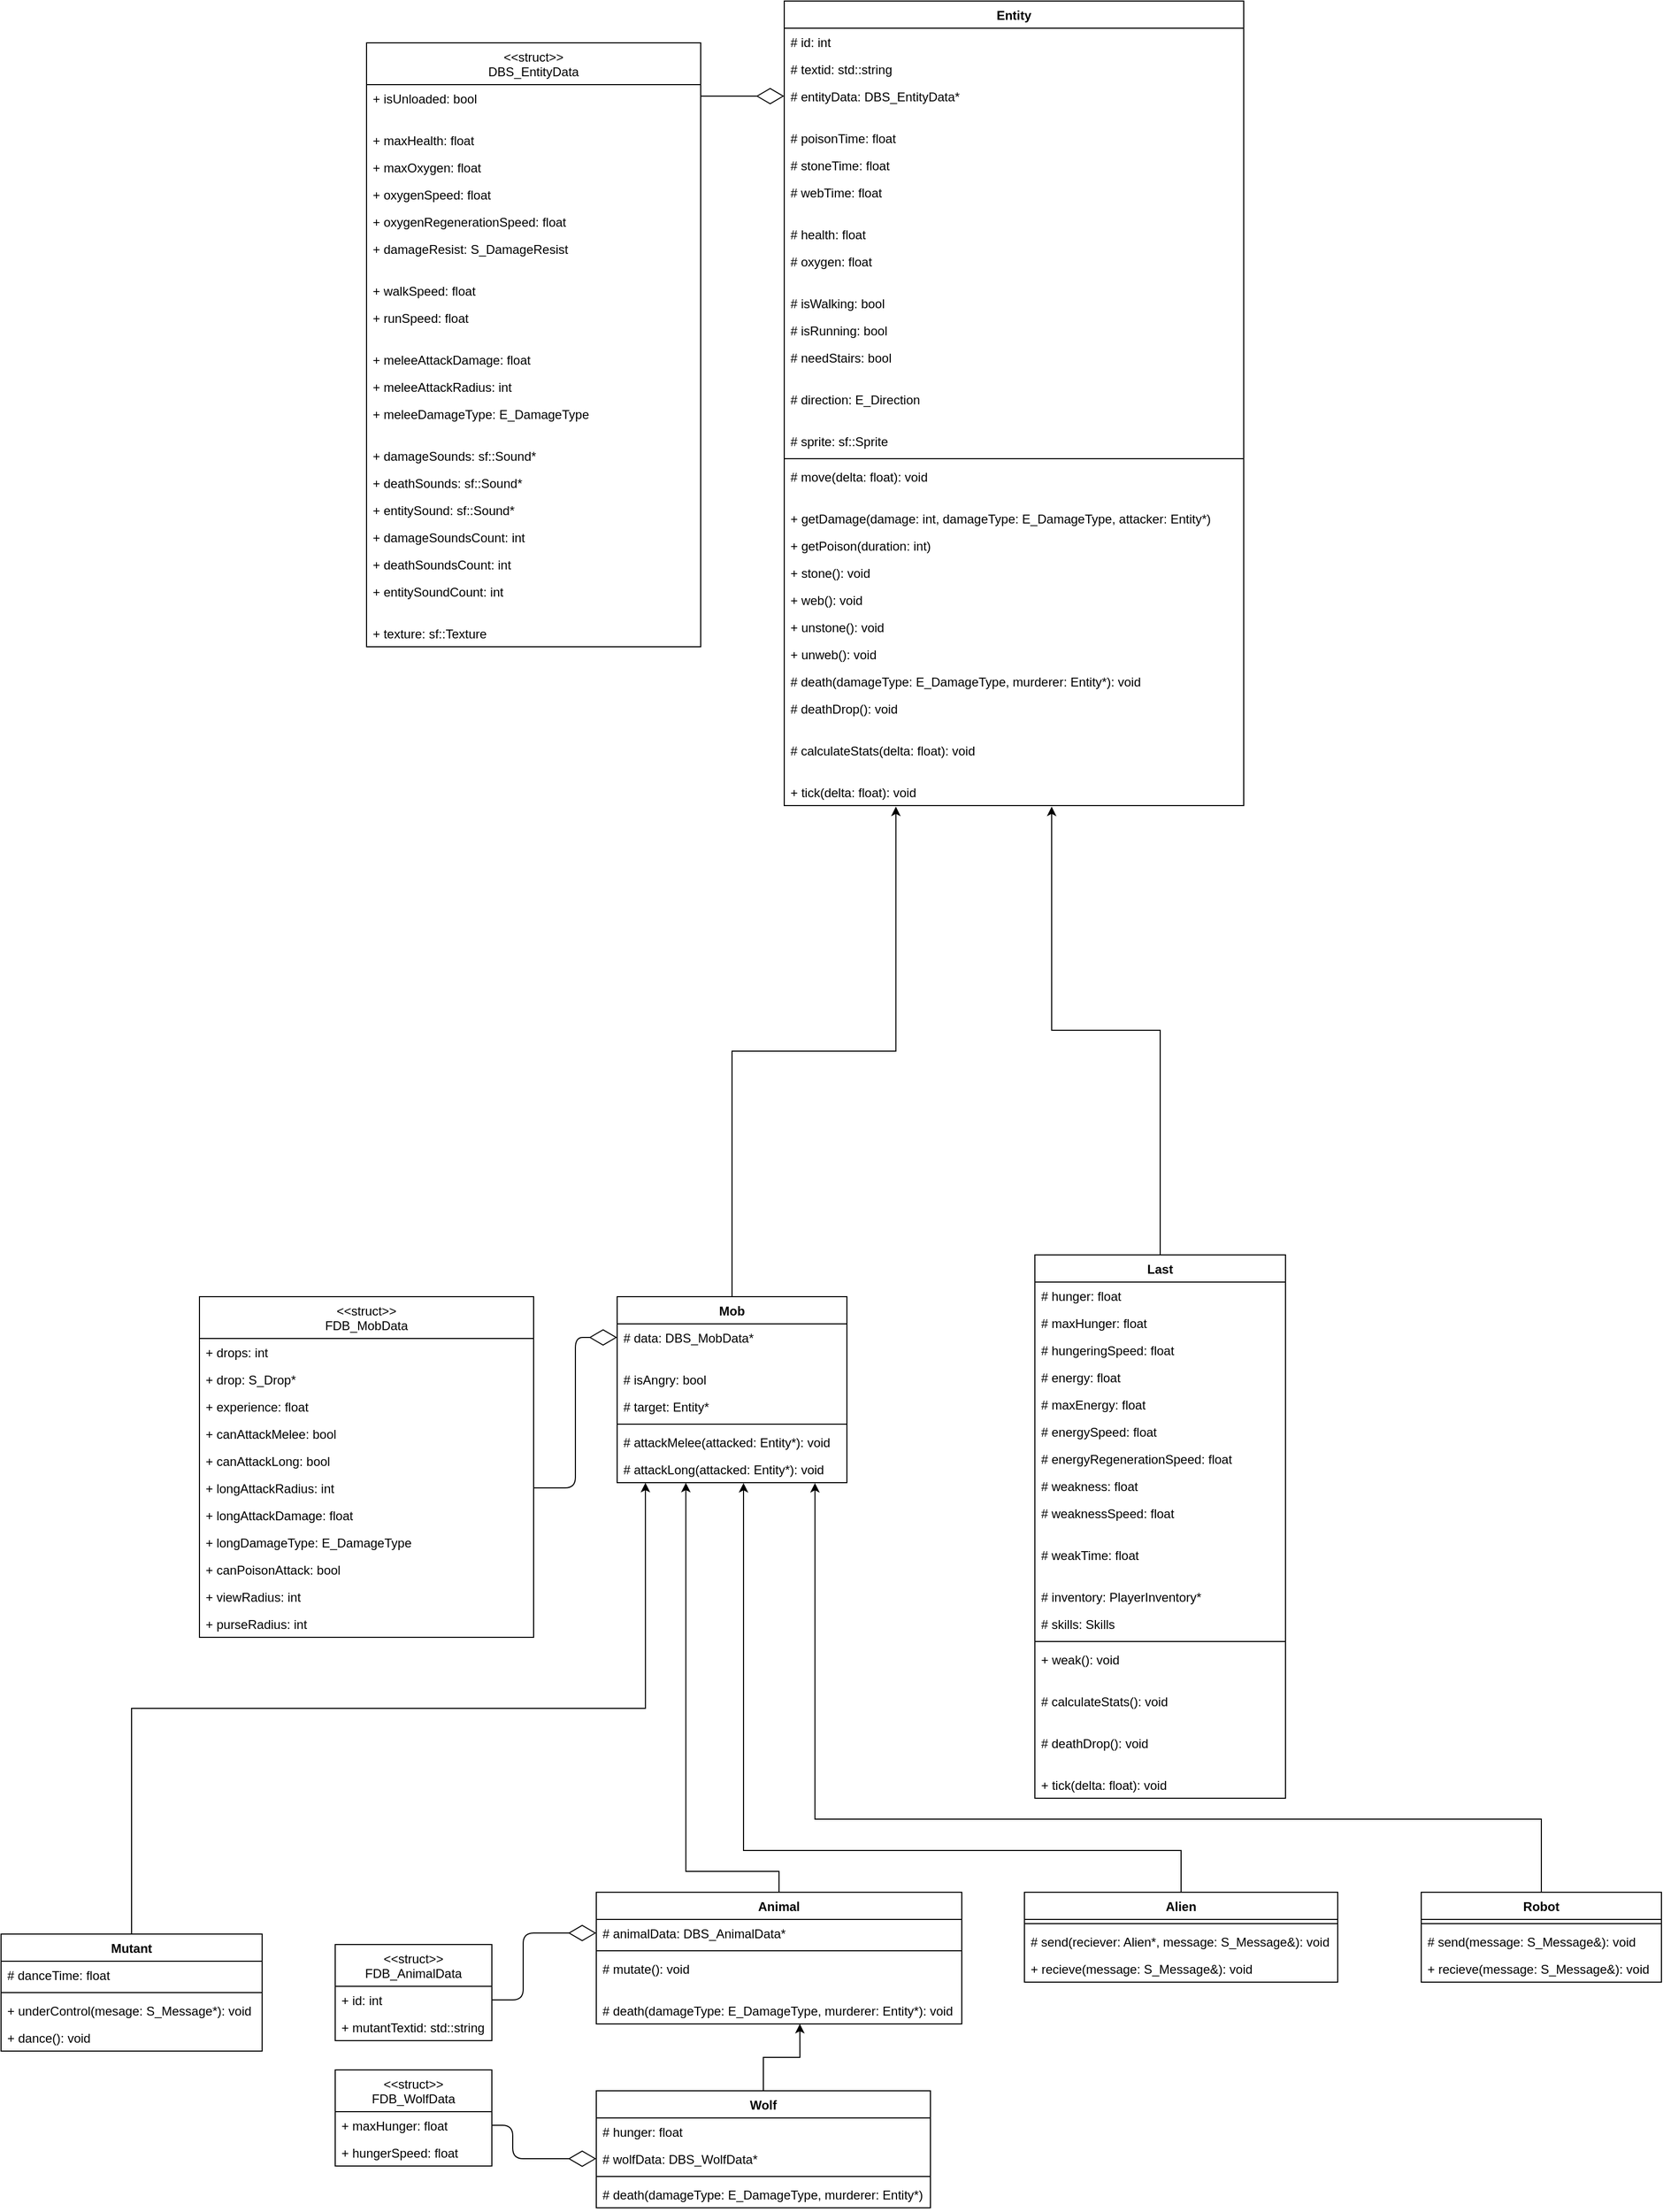 <mxfile version="12.9.13" type="device" pages="3"><diagram id="_9gddcBnUzKAtEYIfAxv" name="Entity"><mxGraphModel dx="1935" dy="510" grid="1" gridSize="10" guides="1" tooltips="1" connect="1" arrows="1" fold="1" page="1" pageScale="1" pageWidth="827" pageHeight="1169" math="0" shadow="0"><root><mxCell id="0"/><mxCell id="1" parent="0"/><mxCell id="7t-PMfstpezNoTPkG2zE-1" value="Entity" style="swimlane;fontStyle=1;align=center;verticalAlign=top;childLayout=stackLayout;horizontal=1;startSize=26;horizontalStack=0;resizeParent=1;resizeParentMax=0;resizeLast=0;collapsible=1;marginBottom=0;" parent="1" vertex="1"><mxGeometry x="320" y="160" width="440" height="770" as="geometry"><mxRectangle x="320" y="160" width="70" height="26" as="alternateBounds"/></mxGeometry></mxCell><mxCell id="hd_nXquDpJFemwTDc_3k-4" value="# id: int" style="text;strokeColor=none;fillColor=none;align=left;verticalAlign=top;spacingLeft=4;spacingRight=4;overflow=hidden;rotatable=0;points=[[0,0.5],[1,0.5]];portConstraint=eastwest;" parent="7t-PMfstpezNoTPkG2zE-1" vertex="1"><mxGeometry y="26" width="440" height="26" as="geometry"/></mxCell><mxCell id="hd_nXquDpJFemwTDc_3k-5" value="# textid: std::string" style="text;strokeColor=none;fillColor=none;align=left;verticalAlign=top;spacingLeft=4;spacingRight=4;overflow=hidden;rotatable=0;points=[[0,0.5],[1,0.5]];portConstraint=eastwest;" parent="7t-PMfstpezNoTPkG2zE-1" vertex="1"><mxGeometry y="52" width="440" height="26" as="geometry"/></mxCell><mxCell id="hd_nXquDpJFemwTDc_3k-8" value="# entityData: DBS_EntityData*" style="text;strokeColor=none;fillColor=none;align=left;verticalAlign=top;spacingLeft=4;spacingRight=4;overflow=hidden;rotatable=0;points=[[0,0.5],[1,0.5]];portConstraint=eastwest;" parent="7t-PMfstpezNoTPkG2zE-1" vertex="1"><mxGeometry y="78" width="440" height="26" as="geometry"/></mxCell><mxCell id="hd_nXquDpJFemwTDc_3k-6" value="" style="text;strokeColor=none;fillColor=none;align=left;verticalAlign=middle;spacingTop=-1;spacingLeft=4;spacingRight=4;rotatable=0;labelPosition=right;points=[];portConstraint=eastwest;" parent="7t-PMfstpezNoTPkG2zE-1" vertex="1"><mxGeometry y="104" width="440" height="14" as="geometry"/></mxCell><mxCell id="hd_nXquDpJFemwTDc_3k-7" value="# poisonTime: float" style="text;strokeColor=none;fillColor=none;align=left;verticalAlign=top;spacingLeft=4;spacingRight=4;overflow=hidden;rotatable=0;points=[[0,0.5],[1,0.5]];portConstraint=eastwest;" parent="7t-PMfstpezNoTPkG2zE-1" vertex="1"><mxGeometry y="118" width="440" height="26" as="geometry"/></mxCell><mxCell id="NjON-T6MCV3ADSHAIsuZ-22" value="# stoneTime: float" style="text;strokeColor=none;fillColor=none;align=left;verticalAlign=top;spacingLeft=4;spacingRight=4;overflow=hidden;rotatable=0;points=[[0,0.5],[1,0.5]];portConstraint=eastwest;" parent="7t-PMfstpezNoTPkG2zE-1" vertex="1"><mxGeometry y="144" width="440" height="26" as="geometry"/></mxCell><mxCell id="NjON-T6MCV3ADSHAIsuZ-23" value="# webTime: float" style="text;strokeColor=none;fillColor=none;align=left;verticalAlign=top;spacingLeft=4;spacingRight=4;overflow=hidden;rotatable=0;points=[[0,0.5],[1,0.5]];portConstraint=eastwest;" parent="7t-PMfstpezNoTPkG2zE-1" vertex="1"><mxGeometry y="170" width="440" height="26" as="geometry"/></mxCell><mxCell id="hd_nXquDpJFemwTDc_3k-9" value="" style="text;strokeColor=none;fillColor=none;align=left;verticalAlign=middle;spacingTop=-1;spacingLeft=4;spacingRight=4;rotatable=0;labelPosition=right;points=[];portConstraint=eastwest;" parent="7t-PMfstpezNoTPkG2zE-1" vertex="1"><mxGeometry y="196" width="440" height="14" as="geometry"/></mxCell><mxCell id="hd_nXquDpJFemwTDc_3k-12" value="# health: float" style="text;strokeColor=none;fillColor=none;align=left;verticalAlign=top;spacingLeft=4;spacingRight=4;overflow=hidden;rotatable=0;points=[[0,0.5],[1,0.5]];portConstraint=eastwest;" parent="7t-PMfstpezNoTPkG2zE-1" vertex="1"><mxGeometry y="210" width="440" height="26" as="geometry"/></mxCell><mxCell id="hd_nXquDpJFemwTDc_3k-13" value="# oxygen: float" style="text;strokeColor=none;fillColor=none;align=left;verticalAlign=top;spacingLeft=4;spacingRight=4;overflow=hidden;rotatable=0;points=[[0,0.5],[1,0.5]];portConstraint=eastwest;" parent="7t-PMfstpezNoTPkG2zE-1" vertex="1"><mxGeometry y="236" width="440" height="26" as="geometry"/></mxCell><mxCell id="hd_nXquDpJFemwTDc_3k-18" value="" style="text;strokeColor=none;fillColor=none;align=left;verticalAlign=middle;spacingTop=-1;spacingLeft=4;spacingRight=4;rotatable=0;labelPosition=right;points=[];portConstraint=eastwest;" parent="7t-PMfstpezNoTPkG2zE-1" vertex="1"><mxGeometry y="262" width="440" height="14" as="geometry"/></mxCell><mxCell id="hd_nXquDpJFemwTDc_3k-23" value="# isWalking: bool" style="text;strokeColor=none;fillColor=none;align=left;verticalAlign=top;spacingLeft=4;spacingRight=4;overflow=hidden;rotatable=0;points=[[0,0.5],[1,0.5]];portConstraint=eastwest;" parent="7t-PMfstpezNoTPkG2zE-1" vertex="1"><mxGeometry y="276" width="440" height="26" as="geometry"/></mxCell><mxCell id="hd_nXquDpJFemwTDc_3k-25" value="# isRunning: bool" style="text;strokeColor=none;fillColor=none;align=left;verticalAlign=top;spacingLeft=4;spacingRight=4;overflow=hidden;rotatable=0;points=[[0,0.5],[1,0.5]];portConstraint=eastwest;" parent="7t-PMfstpezNoTPkG2zE-1" vertex="1"><mxGeometry y="302" width="440" height="26" as="geometry"/></mxCell><mxCell id="hd_nXquDpJFemwTDc_3k-26" value="# needStairs: bool" style="text;strokeColor=none;fillColor=none;align=left;verticalAlign=top;spacingLeft=4;spacingRight=4;overflow=hidden;rotatable=0;points=[[0,0.5],[1,0.5]];portConstraint=eastwest;" parent="7t-PMfstpezNoTPkG2zE-1" vertex="1"><mxGeometry y="328" width="440" height="26" as="geometry"/></mxCell><mxCell id="hd_nXquDpJFemwTDc_3k-27" value="" style="text;strokeColor=none;fillColor=none;align=left;verticalAlign=middle;spacingTop=-1;spacingLeft=4;spacingRight=4;rotatable=0;labelPosition=right;points=[];portConstraint=eastwest;" parent="7t-PMfstpezNoTPkG2zE-1" vertex="1"><mxGeometry y="354" width="440" height="14" as="geometry"/></mxCell><mxCell id="hd_nXquDpJFemwTDc_3k-31" value="# direction: E_Direction" style="text;strokeColor=none;fillColor=none;align=left;verticalAlign=top;spacingLeft=4;spacingRight=4;overflow=hidden;rotatable=0;points=[[0,0.5],[1,0.5]];portConstraint=eastwest;" parent="7t-PMfstpezNoTPkG2zE-1" vertex="1"><mxGeometry y="368" width="440" height="26" as="geometry"/></mxCell><mxCell id="hd_nXquDpJFemwTDc_3k-33" value="" style="text;strokeColor=none;fillColor=none;align=left;verticalAlign=middle;spacingTop=-1;spacingLeft=4;spacingRight=4;rotatable=0;labelPosition=right;points=[];portConstraint=eastwest;" parent="7t-PMfstpezNoTPkG2zE-1" vertex="1"><mxGeometry y="394" width="440" height="14" as="geometry"/></mxCell><mxCell id="hd_nXquDpJFemwTDc_3k-39" value="# sprite: sf::Sprite" style="text;strokeColor=none;fillColor=none;align=left;verticalAlign=top;spacingLeft=4;spacingRight=4;overflow=hidden;rotatable=0;points=[[0,0.5],[1,0.5]];portConstraint=eastwest;" parent="7t-PMfstpezNoTPkG2zE-1" vertex="1"><mxGeometry y="408" width="440" height="26" as="geometry"/></mxCell><mxCell id="7t-PMfstpezNoTPkG2zE-3" value="" style="line;strokeWidth=1;fillColor=none;align=left;verticalAlign=middle;spacingTop=-1;spacingLeft=3;spacingRight=3;rotatable=0;labelPosition=right;points=[];portConstraint=eastwest;" parent="7t-PMfstpezNoTPkG2zE-1" vertex="1"><mxGeometry y="434" width="440" height="8" as="geometry"/></mxCell><mxCell id="hd_nXquDpJFemwTDc_3k-40" value="# move(delta: float): void" style="text;strokeColor=none;fillColor=none;align=left;verticalAlign=top;spacingLeft=4;spacingRight=4;overflow=hidden;rotatable=0;points=[[0,0.5],[1,0.5]];portConstraint=eastwest;" parent="7t-PMfstpezNoTPkG2zE-1" vertex="1"><mxGeometry y="442" width="440" height="26" as="geometry"/></mxCell><mxCell id="hd_nXquDpJFemwTDc_3k-41" value="" style="text;strokeColor=none;fillColor=none;align=left;verticalAlign=middle;spacingTop=-1;spacingLeft=4;spacingRight=4;rotatable=0;labelPosition=right;points=[];portConstraint=eastwest;" parent="7t-PMfstpezNoTPkG2zE-1" vertex="1"><mxGeometry y="468" width="440" height="14" as="geometry"/></mxCell><mxCell id="hd_nXquDpJFemwTDc_3k-42" value="+ getDamage(damage: int, damageType: E_DamageType, attacker: Entity*)" style="text;strokeColor=none;fillColor=none;align=left;verticalAlign=top;spacingLeft=4;spacingRight=4;overflow=hidden;rotatable=0;points=[[0,0.5],[1,0.5]];portConstraint=eastwest;" parent="7t-PMfstpezNoTPkG2zE-1" vertex="1"><mxGeometry y="482" width="440" height="26" as="geometry"/></mxCell><mxCell id="hd_nXquDpJFemwTDc_3k-43" value="+ getPoison(duration: int)" style="text;strokeColor=none;fillColor=none;align=left;verticalAlign=top;spacingLeft=4;spacingRight=4;overflow=hidden;rotatable=0;points=[[0,0.5],[1,0.5]];portConstraint=eastwest;" parent="7t-PMfstpezNoTPkG2zE-1" vertex="1"><mxGeometry y="508" width="440" height="26" as="geometry"/></mxCell><mxCell id="hd_nXquDpJFemwTDc_3k-45" value="+ stone(): void" style="text;strokeColor=none;fillColor=none;align=left;verticalAlign=top;spacingLeft=4;spacingRight=4;overflow=hidden;rotatable=0;points=[[0,0.5],[1,0.5]];portConstraint=eastwest;" parent="7t-PMfstpezNoTPkG2zE-1" vertex="1"><mxGeometry y="534" width="440" height="26" as="geometry"/></mxCell><mxCell id="hd_nXquDpJFemwTDc_3k-46" value="+ web(): void" style="text;strokeColor=none;fillColor=none;align=left;verticalAlign=top;spacingLeft=4;spacingRight=4;overflow=hidden;rotatable=0;points=[[0,0.5],[1,0.5]];portConstraint=eastwest;" parent="7t-PMfstpezNoTPkG2zE-1" vertex="1"><mxGeometry y="560" width="440" height="26" as="geometry"/></mxCell><mxCell id="hd_nXquDpJFemwTDc_3k-47" value="+ unstone(): void" style="text;strokeColor=none;fillColor=none;align=left;verticalAlign=top;spacingLeft=4;spacingRight=4;overflow=hidden;rotatable=0;points=[[0,0.5],[1,0.5]];portConstraint=eastwest;" parent="7t-PMfstpezNoTPkG2zE-1" vertex="1"><mxGeometry y="586" width="440" height="26" as="geometry"/></mxCell><mxCell id="hd_nXquDpJFemwTDc_3k-48" value="+ unweb(): void" style="text;strokeColor=none;fillColor=none;align=left;verticalAlign=top;spacingLeft=4;spacingRight=4;overflow=hidden;rotatable=0;points=[[0,0.5],[1,0.5]];portConstraint=eastwest;" parent="7t-PMfstpezNoTPkG2zE-1" vertex="1"><mxGeometry y="612" width="440" height="26" as="geometry"/></mxCell><mxCell id="hd_nXquDpJFemwTDc_3k-49" value="# death(damageType: E_DamageType, murderer: Entity*): void" style="text;strokeColor=none;fillColor=none;align=left;verticalAlign=top;spacingLeft=4;spacingRight=4;overflow=hidden;rotatable=0;points=[[0,0.5],[1,0.5]];portConstraint=eastwest;" parent="7t-PMfstpezNoTPkG2zE-1" vertex="1"><mxGeometry y="638" width="440" height="26" as="geometry"/></mxCell><mxCell id="hd_nXquDpJFemwTDc_3k-50" value="# deathDrop(): void" style="text;strokeColor=none;fillColor=none;align=left;verticalAlign=top;spacingLeft=4;spacingRight=4;overflow=hidden;rotatable=0;points=[[0,0.5],[1,0.5]];portConstraint=eastwest;" parent="7t-PMfstpezNoTPkG2zE-1" vertex="1"><mxGeometry y="664" width="440" height="26" as="geometry"/></mxCell><mxCell id="hd_nXquDpJFemwTDc_3k-52" value="" style="text;strokeColor=none;fillColor=none;align=left;verticalAlign=middle;spacingTop=-1;spacingLeft=4;spacingRight=4;rotatable=0;labelPosition=right;points=[];portConstraint=eastwest;" parent="7t-PMfstpezNoTPkG2zE-1" vertex="1"><mxGeometry y="690" width="440" height="14" as="geometry"/></mxCell><mxCell id="hd_nXquDpJFemwTDc_3k-72" value="# calculateStats(delta: float): void" style="text;strokeColor=none;fillColor=none;align=left;verticalAlign=top;spacingLeft=4;spacingRight=4;overflow=hidden;rotatable=0;points=[[0,0.5],[1,0.5]];portConstraint=eastwest;" parent="7t-PMfstpezNoTPkG2zE-1" vertex="1"><mxGeometry y="704" width="440" height="26" as="geometry"/></mxCell><mxCell id="NjON-T6MCV3ADSHAIsuZ-20" value="" style="text;strokeColor=none;fillColor=none;align=left;verticalAlign=middle;spacingTop=-1;spacingLeft=4;spacingRight=4;rotatable=0;labelPosition=right;points=[];portConstraint=eastwest;" parent="7t-PMfstpezNoTPkG2zE-1" vertex="1"><mxGeometry y="730" width="440" height="14" as="geometry"/></mxCell><mxCell id="NjON-T6MCV3ADSHAIsuZ-21" value="+ tick(delta: float): void" style="text;strokeColor=none;fillColor=none;align=left;verticalAlign=top;spacingLeft=4;spacingRight=4;overflow=hidden;rotatable=0;points=[[0,0.5],[1,0.5]];portConstraint=eastwest;" parent="7t-PMfstpezNoTPkG2zE-1" vertex="1"><mxGeometry y="744" width="440" height="26" as="geometry"/></mxCell><mxCell id="hd_nXquDpJFemwTDc_3k-68" style="edgeStyle=orthogonalEdgeStyle;rounded=0;orthogonalLoop=1;jettySize=auto;html=1;entryX=0.582;entryY=1.038;entryDx=0;entryDy=0;entryPerimeter=0;" parent="1" source="CssJKFhs9q9UilkPrXlm-1" target="NjON-T6MCV3ADSHAIsuZ-21" edge="1"><mxGeometry relative="1" as="geometry"><mxPoint x="576" y="1060" as="targetPoint"/></mxGeometry></mxCell><mxCell id="NjON-T6MCV3ADSHAIsuZ-1" value="&lt;&lt;struct&gt;&gt;&#10;DBS_EntityData" style="swimlane;fontStyle=0;childLayout=stackLayout;horizontal=1;startSize=40;fillColor=none;horizontalStack=0;resizeParent=1;resizeParentMax=0;resizeLast=0;collapsible=1;marginBottom=0;" parent="1" vertex="1"><mxGeometry x="-80" y="200" width="320" height="578" as="geometry"/></mxCell><mxCell id="V2RdwMjFHvGjoOzvQztI-8" value="+ isUnloaded: bool" style="text;strokeColor=none;fillColor=none;align=left;verticalAlign=top;spacingLeft=4;spacingRight=4;overflow=hidden;rotatable=0;points=[[0,0.5],[1,0.5]];portConstraint=eastwest;" parent="NjON-T6MCV3ADSHAIsuZ-1" vertex="1"><mxGeometry y="40" width="320" height="26" as="geometry"/></mxCell><mxCell id="V2RdwMjFHvGjoOzvQztI-9" value="" style="text;strokeColor=none;fillColor=none;align=left;verticalAlign=middle;spacingTop=-1;spacingLeft=4;spacingRight=4;rotatable=0;labelPosition=right;points=[];portConstraint=eastwest;" parent="NjON-T6MCV3ADSHAIsuZ-1" vertex="1"><mxGeometry y="66" width="320" height="14" as="geometry"/></mxCell><mxCell id="NjON-T6MCV3ADSHAIsuZ-2" value="+ maxHealth: float" style="text;strokeColor=none;fillColor=none;align=left;verticalAlign=top;spacingLeft=4;spacingRight=4;overflow=hidden;rotatable=0;points=[[0,0.5],[1,0.5]];portConstraint=eastwest;" parent="NjON-T6MCV3ADSHAIsuZ-1" vertex="1"><mxGeometry y="80" width="320" height="26" as="geometry"/></mxCell><mxCell id="NjON-T6MCV3ADSHAIsuZ-3" value="+ maxOxygen: float" style="text;strokeColor=none;fillColor=none;align=left;verticalAlign=top;spacingLeft=4;spacingRight=4;overflow=hidden;rotatable=0;points=[[0,0.5],[1,0.5]];portConstraint=eastwest;" parent="NjON-T6MCV3ADSHAIsuZ-1" vertex="1"><mxGeometry y="106" width="320" height="26" as="geometry"/></mxCell><mxCell id="NjON-T6MCV3ADSHAIsuZ-4" value="+ oxygenSpeed: float" style="text;strokeColor=none;fillColor=none;align=left;verticalAlign=top;spacingLeft=4;spacingRight=4;overflow=hidden;rotatable=0;points=[[0,0.5],[1,0.5]];portConstraint=eastwest;" parent="NjON-T6MCV3ADSHAIsuZ-1" vertex="1"><mxGeometry y="132" width="320" height="26" as="geometry"/></mxCell><mxCell id="NjON-T6MCV3ADSHAIsuZ-5" value="+ oxygenRegenerationSpeed: float" style="text;strokeColor=none;fillColor=none;align=left;verticalAlign=top;spacingLeft=4;spacingRight=4;overflow=hidden;rotatable=0;points=[[0,0.5],[1,0.5]];portConstraint=eastwest;" parent="NjON-T6MCV3ADSHAIsuZ-1" vertex="1"><mxGeometry y="158" width="320" height="26" as="geometry"/></mxCell><mxCell id="NjON-T6MCV3ADSHAIsuZ-6" value="+ damageResist: S_DamageResist" style="text;strokeColor=none;fillColor=none;align=left;verticalAlign=top;spacingLeft=4;spacingRight=4;overflow=hidden;rotatable=0;points=[[0,0.5],[1,0.5]];portConstraint=eastwest;" parent="NjON-T6MCV3ADSHAIsuZ-1" vertex="1"><mxGeometry y="184" width="320" height="26" as="geometry"/></mxCell><mxCell id="NjON-T6MCV3ADSHAIsuZ-13" value="" style="text;strokeColor=none;fillColor=none;align=left;verticalAlign=middle;spacingTop=-1;spacingLeft=4;spacingRight=4;rotatable=0;labelPosition=right;points=[];portConstraint=eastwest;" parent="NjON-T6MCV3ADSHAIsuZ-1" vertex="1"><mxGeometry y="210" width="320" height="14" as="geometry"/></mxCell><mxCell id="NjON-T6MCV3ADSHAIsuZ-7" value="+ walkSpeed: float" style="text;strokeColor=none;fillColor=none;align=left;verticalAlign=top;spacingLeft=4;spacingRight=4;overflow=hidden;rotatable=0;points=[[0,0.5],[1,0.5]];portConstraint=eastwest;" parent="NjON-T6MCV3ADSHAIsuZ-1" vertex="1"><mxGeometry y="224" width="320" height="26" as="geometry"/></mxCell><mxCell id="NjON-T6MCV3ADSHAIsuZ-8" value="+ runSpeed: float" style="text;strokeColor=none;fillColor=none;align=left;verticalAlign=top;spacingLeft=4;spacingRight=4;overflow=hidden;rotatable=0;points=[[0,0.5],[1,0.5]];portConstraint=eastwest;" parent="NjON-T6MCV3ADSHAIsuZ-1" vertex="1"><mxGeometry y="250" width="320" height="26" as="geometry"/></mxCell><mxCell id="NjON-T6MCV3ADSHAIsuZ-14" value="" style="text;strokeColor=none;fillColor=none;align=left;verticalAlign=middle;spacingTop=-1;spacingLeft=4;spacingRight=4;rotatable=0;labelPosition=right;points=[];portConstraint=eastwest;" parent="NjON-T6MCV3ADSHAIsuZ-1" vertex="1"><mxGeometry y="276" width="320" height="14" as="geometry"/></mxCell><mxCell id="NjON-T6MCV3ADSHAIsuZ-9" value="+ meleeAttackDamage: float" style="text;strokeColor=none;fillColor=none;align=left;verticalAlign=top;spacingLeft=4;spacingRight=4;overflow=hidden;rotatable=0;points=[[0,0.5],[1,0.5]];portConstraint=eastwest;" parent="NjON-T6MCV3ADSHAIsuZ-1" vertex="1"><mxGeometry y="290" width="320" height="26" as="geometry"/></mxCell><mxCell id="ve8ZLu9y7T4b4Ra7RAJk-6" value="+ meleeAttackRadius: int" style="text;strokeColor=none;fillColor=none;align=left;verticalAlign=top;spacingLeft=4;spacingRight=4;overflow=hidden;rotatable=0;points=[[0,0.5],[1,0.5]];portConstraint=eastwest;" parent="NjON-T6MCV3ADSHAIsuZ-1" vertex="1"><mxGeometry y="316" width="320" height="26" as="geometry"/></mxCell><mxCell id="ve8ZLu9y7T4b4Ra7RAJk-7" value="+ meleeDamageType: E_DamageType" style="text;strokeColor=none;fillColor=none;align=left;verticalAlign=top;spacingLeft=4;spacingRight=4;overflow=hidden;rotatable=0;points=[[0,0.5],[1,0.5]];portConstraint=eastwest;" parent="NjON-T6MCV3ADSHAIsuZ-1" vertex="1"><mxGeometry y="342" width="320" height="26" as="geometry"/></mxCell><mxCell id="NjON-T6MCV3ADSHAIsuZ-15" value="" style="text;strokeColor=none;fillColor=none;align=left;verticalAlign=middle;spacingTop=-1;spacingLeft=4;spacingRight=4;rotatable=0;labelPosition=right;points=[];portConstraint=eastwest;" parent="NjON-T6MCV3ADSHAIsuZ-1" vertex="1"><mxGeometry y="368" width="320" height="14" as="geometry"/></mxCell><mxCell id="NjON-T6MCV3ADSHAIsuZ-10" value="+ damageSounds: sf::Sound*" style="text;strokeColor=none;fillColor=none;align=left;verticalAlign=top;spacingLeft=4;spacingRight=4;overflow=hidden;rotatable=0;points=[[0,0.5],[1,0.5]];portConstraint=eastwest;" parent="NjON-T6MCV3ADSHAIsuZ-1" vertex="1"><mxGeometry y="382" width="320" height="26" as="geometry"/></mxCell><mxCell id="NjON-T6MCV3ADSHAIsuZ-11" value="+ deathSounds: sf::Sound*" style="text;strokeColor=none;fillColor=none;align=left;verticalAlign=top;spacingLeft=4;spacingRight=4;overflow=hidden;rotatable=0;points=[[0,0.5],[1,0.5]];portConstraint=eastwest;" parent="NjON-T6MCV3ADSHAIsuZ-1" vertex="1"><mxGeometry y="408" width="320" height="26" as="geometry"/></mxCell><mxCell id="NjON-T6MCV3ADSHAIsuZ-12" value="+ entitySound: sf::Sound*" style="text;strokeColor=none;fillColor=none;align=left;verticalAlign=top;spacingLeft=4;spacingRight=4;overflow=hidden;rotatable=0;points=[[0,0.5],[1,0.5]];portConstraint=eastwest;" parent="NjON-T6MCV3ADSHAIsuZ-1" vertex="1"><mxGeometry y="434" width="320" height="26" as="geometry"/></mxCell><mxCell id="NjON-T6MCV3ADSHAIsuZ-16" value="+ damageSoundsCount: int" style="text;strokeColor=none;fillColor=none;align=left;verticalAlign=top;spacingLeft=4;spacingRight=4;overflow=hidden;rotatable=0;points=[[0,0.5],[1,0.5]];portConstraint=eastwest;" parent="NjON-T6MCV3ADSHAIsuZ-1" vertex="1"><mxGeometry y="460" width="320" height="26" as="geometry"/></mxCell><mxCell id="NjON-T6MCV3ADSHAIsuZ-18" value="+ deathSoundsCount: int" style="text;strokeColor=none;fillColor=none;align=left;verticalAlign=top;spacingLeft=4;spacingRight=4;overflow=hidden;rotatable=0;points=[[0,0.5],[1,0.5]];portConstraint=eastwest;" parent="NjON-T6MCV3ADSHAIsuZ-1" vertex="1"><mxGeometry y="486" width="320" height="26" as="geometry"/></mxCell><mxCell id="NjON-T6MCV3ADSHAIsuZ-17" value="+ entitySoundCount: int" style="text;strokeColor=none;fillColor=none;align=left;verticalAlign=top;spacingLeft=4;spacingRight=4;overflow=hidden;rotatable=0;points=[[0,0.5],[1,0.5]];portConstraint=eastwest;" parent="NjON-T6MCV3ADSHAIsuZ-1" vertex="1"><mxGeometry y="512" width="320" height="26" as="geometry"/></mxCell><mxCell id="ve8ZLu9y7T4b4Ra7RAJk-1" value="" style="text;strokeColor=none;fillColor=none;align=left;verticalAlign=middle;spacingTop=-1;spacingLeft=4;spacingRight=4;rotatable=0;labelPosition=right;points=[];portConstraint=eastwest;" parent="NjON-T6MCV3ADSHAIsuZ-1" vertex="1"><mxGeometry y="538" width="320" height="14" as="geometry"/></mxCell><mxCell id="ve8ZLu9y7T4b4Ra7RAJk-2" value="+ texture: sf::Texture" style="text;strokeColor=none;fillColor=none;align=left;verticalAlign=top;spacingLeft=4;spacingRight=4;overflow=hidden;rotatable=0;points=[[0,0.5],[1,0.5]];portConstraint=eastwest;" parent="NjON-T6MCV3ADSHAIsuZ-1" vertex="1"><mxGeometry y="552" width="320" height="26" as="geometry"/></mxCell><mxCell id="ArutptteiilbTRvIP2GF-9" style="edgeStyle=orthogonalEdgeStyle;rounded=0;orthogonalLoop=1;jettySize=auto;html=1;exitX=0.5;exitY=0;exitDx=0;exitDy=0;entryX=0.243;entryY=1.038;entryDx=0;entryDy=0;entryPerimeter=0;" parent="1" source="ArutptteiilbTRvIP2GF-1" target="NjON-T6MCV3ADSHAIsuZ-21" edge="1"><mxGeometry relative="1" as="geometry"><mxPoint x="427" y="1050" as="targetPoint"/></mxGeometry></mxCell><mxCell id="ArutptteiilbTRvIP2GF-1" value="Mob" style="swimlane;fontStyle=1;align=center;verticalAlign=top;childLayout=stackLayout;horizontal=1;startSize=26;horizontalStack=0;resizeParent=1;resizeParentMax=0;resizeLast=0;collapsible=1;marginBottom=0;" parent="1" vertex="1"><mxGeometry x="160" y="1400" width="220" height="178" as="geometry"/></mxCell><mxCell id="ArutptteiilbTRvIP2GF-2" value="# data: DBS_MobData*" style="text;strokeColor=none;fillColor=none;align=left;verticalAlign=top;spacingLeft=4;spacingRight=4;overflow=hidden;rotatable=0;points=[[0,0.5],[1,0.5]];portConstraint=eastwest;" parent="ArutptteiilbTRvIP2GF-1" vertex="1"><mxGeometry y="26" width="220" height="26" as="geometry"/></mxCell><mxCell id="ArutptteiilbTRvIP2GF-5" value="" style="text;strokeColor=none;fillColor=none;align=left;verticalAlign=middle;spacingTop=-1;spacingLeft=4;spacingRight=4;rotatable=0;labelPosition=right;points=[];portConstraint=eastwest;" parent="ArutptteiilbTRvIP2GF-1" vertex="1"><mxGeometry y="52" width="220" height="14" as="geometry"/></mxCell><mxCell id="ArutptteiilbTRvIP2GF-6" value="# isAngry: bool" style="text;strokeColor=none;fillColor=none;align=left;verticalAlign=top;spacingLeft=4;spacingRight=4;overflow=hidden;rotatable=0;points=[[0,0.5],[1,0.5]];portConstraint=eastwest;" parent="ArutptteiilbTRvIP2GF-1" vertex="1"><mxGeometry y="66" width="220" height="26" as="geometry"/></mxCell><mxCell id="ArutptteiilbTRvIP2GF-7" value="# target: Entity*" style="text;strokeColor=none;fillColor=none;align=left;verticalAlign=top;spacingLeft=4;spacingRight=4;overflow=hidden;rotatable=0;points=[[0,0.5],[1,0.5]];portConstraint=eastwest;" parent="ArutptteiilbTRvIP2GF-1" vertex="1"><mxGeometry y="92" width="220" height="26" as="geometry"/></mxCell><mxCell id="ArutptteiilbTRvIP2GF-3" value="" style="line;strokeWidth=1;fillColor=none;align=left;verticalAlign=middle;spacingTop=-1;spacingLeft=3;spacingRight=3;rotatable=0;labelPosition=right;points=[];portConstraint=eastwest;" parent="ArutptteiilbTRvIP2GF-1" vertex="1"><mxGeometry y="118" width="220" height="8" as="geometry"/></mxCell><mxCell id="ArutptteiilbTRvIP2GF-4" value="# attackMelee(attacked: Entity*): void" style="text;strokeColor=none;fillColor=none;align=left;verticalAlign=top;spacingLeft=4;spacingRight=4;overflow=hidden;rotatable=0;points=[[0,0.5],[1,0.5]];portConstraint=eastwest;" parent="ArutptteiilbTRvIP2GF-1" vertex="1"><mxGeometry y="126" width="220" height="26" as="geometry"/></mxCell><mxCell id="ArutptteiilbTRvIP2GF-8" value="# attackLong(attacked: Entity*): void" style="text;strokeColor=none;fillColor=none;align=left;verticalAlign=top;spacingLeft=4;spacingRight=4;overflow=hidden;rotatable=0;points=[[0,0.5],[1,0.5]];portConstraint=eastwest;" parent="ArutptteiilbTRvIP2GF-1" vertex="1"><mxGeometry y="152" width="220" height="26" as="geometry"/></mxCell><mxCell id="5PjnMEGrvgo6paG95Ifc-1" value="&lt;&lt;struct&gt;&gt;&#10;FDB_MobData" style="swimlane;fontStyle=0;childLayout=stackLayout;horizontal=1;startSize=40;fillColor=none;horizontalStack=0;resizeParent=1;resizeParentMax=0;resizeLast=0;collapsible=1;marginBottom=0;" parent="1" vertex="1"><mxGeometry x="-240" y="1400" width="320" height="326" as="geometry"/></mxCell><mxCell id="ve8ZLu9y7T4b4Ra7RAJk-3" value="+ drops: int" style="text;strokeColor=none;fillColor=none;align=left;verticalAlign=top;spacingLeft=4;spacingRight=4;overflow=hidden;rotatable=0;points=[[0,0.5],[1,0.5]];portConstraint=eastwest;" parent="5PjnMEGrvgo6paG95Ifc-1" vertex="1"><mxGeometry y="40" width="320" height="26" as="geometry"/></mxCell><mxCell id="5PjnMEGrvgo6paG95Ifc-2" value="+ drop: S_Drop*" style="text;strokeColor=none;fillColor=none;align=left;verticalAlign=top;spacingLeft=4;spacingRight=4;overflow=hidden;rotatable=0;points=[[0,0.5],[1,0.5]];portConstraint=eastwest;" parent="5PjnMEGrvgo6paG95Ifc-1" vertex="1"><mxGeometry y="66" width="320" height="26" as="geometry"/></mxCell><mxCell id="5PjnMEGrvgo6paG95Ifc-3" value="+ experience: float" style="text;strokeColor=none;fillColor=none;align=left;verticalAlign=top;spacingLeft=4;spacingRight=4;overflow=hidden;rotatable=0;points=[[0,0.5],[1,0.5]];portConstraint=eastwest;" parent="5PjnMEGrvgo6paG95Ifc-1" vertex="1"><mxGeometry y="92" width="320" height="26" as="geometry"/></mxCell><mxCell id="5PjnMEGrvgo6paG95Ifc-4" value="+ canAttackMelee: bool" style="text;strokeColor=none;fillColor=none;align=left;verticalAlign=top;spacingLeft=4;spacingRight=4;overflow=hidden;rotatable=0;points=[[0,0.5],[1,0.5]];portConstraint=eastwest;" parent="5PjnMEGrvgo6paG95Ifc-1" vertex="1"><mxGeometry y="118" width="320" height="26" as="geometry"/></mxCell><mxCell id="5PjnMEGrvgo6paG95Ifc-5" value="+ canAttackLong: bool" style="text;strokeColor=none;fillColor=none;align=left;verticalAlign=top;spacingLeft=4;spacingRight=4;overflow=hidden;rotatable=0;points=[[0,0.5],[1,0.5]];portConstraint=eastwest;" parent="5PjnMEGrvgo6paG95Ifc-1" vertex="1"><mxGeometry y="144" width="320" height="26" as="geometry"/></mxCell><mxCell id="5PjnMEGrvgo6paG95Ifc-6" value="+ longAttackRadius: int" style="text;strokeColor=none;fillColor=none;align=left;verticalAlign=top;spacingLeft=4;spacingRight=4;overflow=hidden;rotatable=0;points=[[0,0.5],[1,0.5]];portConstraint=eastwest;" parent="5PjnMEGrvgo6paG95Ifc-1" vertex="1"><mxGeometry y="170" width="320" height="26" as="geometry"/></mxCell><mxCell id="5PjnMEGrvgo6paG95Ifc-7" value="+ longAttackDamage: float" style="text;strokeColor=none;fillColor=none;align=left;verticalAlign=top;spacingLeft=4;spacingRight=4;overflow=hidden;rotatable=0;points=[[0,0.5],[1,0.5]];portConstraint=eastwest;" parent="5PjnMEGrvgo6paG95Ifc-1" vertex="1"><mxGeometry y="196" width="320" height="26" as="geometry"/></mxCell><mxCell id="5PjnMEGrvgo6paG95Ifc-9" value="+ longDamageType: E_DamageType" style="text;strokeColor=none;fillColor=none;align=left;verticalAlign=top;spacingLeft=4;spacingRight=4;overflow=hidden;rotatable=0;points=[[0,0.5],[1,0.5]];portConstraint=eastwest;" parent="5PjnMEGrvgo6paG95Ifc-1" vertex="1"><mxGeometry y="222" width="320" height="26" as="geometry"/></mxCell><mxCell id="5PjnMEGrvgo6paG95Ifc-8" value="+ canPoisonAttack: bool" style="text;strokeColor=none;fillColor=none;align=left;verticalAlign=top;spacingLeft=4;spacingRight=4;overflow=hidden;rotatable=0;points=[[0,0.5],[1,0.5]];portConstraint=eastwest;" parent="5PjnMEGrvgo6paG95Ifc-1" vertex="1"><mxGeometry y="248" width="320" height="26" as="geometry"/></mxCell><mxCell id="5PjnMEGrvgo6paG95Ifc-11" value="+ viewRadius: int" style="text;strokeColor=none;fillColor=none;align=left;verticalAlign=top;spacingLeft=4;spacingRight=4;overflow=hidden;rotatable=0;points=[[0,0.5],[1,0.5]];portConstraint=eastwest;" parent="5PjnMEGrvgo6paG95Ifc-1" vertex="1"><mxGeometry y="274" width="320" height="26" as="geometry"/></mxCell><mxCell id="5PjnMEGrvgo6paG95Ifc-12" value="+ purseRadius: int" style="text;strokeColor=none;fillColor=none;align=left;verticalAlign=top;spacingLeft=4;spacingRight=4;overflow=hidden;rotatable=0;points=[[0,0.5],[1,0.5]];portConstraint=eastwest;" parent="5PjnMEGrvgo6paG95Ifc-1" vertex="1"><mxGeometry y="300" width="320" height="26" as="geometry"/></mxCell><mxCell id="5PjnMEGrvgo6paG95Ifc-13" value="" style="endArrow=diamondThin;endFill=0;endSize=24;html=1;exitX=1;exitY=0.5;exitDx=0;exitDy=0;entryX=0;entryY=0.5;entryDx=0;entryDy=0;" parent="1" source="5PjnMEGrvgo6paG95Ifc-6" target="ArutptteiilbTRvIP2GF-2" edge="1"><mxGeometry width="160" relative="1" as="geometry"><mxPoint x="70" y="1590" as="sourcePoint"/><mxPoint x="230" y="1590" as="targetPoint"/><Array as="points"><mxPoint x="120" y="1583"/><mxPoint x="120" y="1439"/></Array></mxGeometry></mxCell><mxCell id="NjON-T6MCV3ADSHAIsuZ-19" value="" style="endArrow=diamondThin;endFill=0;endSize=24;html=1;entryX=0;entryY=0.5;entryDx=0;entryDy=0;" parent="1" target="hd_nXquDpJFemwTDc_3k-8" edge="1"><mxGeometry width="160" relative="1" as="geometry"><mxPoint x="240" y="251" as="sourcePoint"/><mxPoint x="360" y="440" as="targetPoint"/></mxGeometry></mxCell><mxCell id="yhbEFfD_wvufHwFEQUwL-7" style="edgeStyle=orthogonalEdgeStyle;rounded=0;orthogonalLoop=1;jettySize=auto;html=1;exitX=0.5;exitY=0;exitDx=0;exitDy=0;entryX=0.299;entryY=1.005;entryDx=0;entryDy=0;entryPerimeter=0;" parent="1" source="yhbEFfD_wvufHwFEQUwL-1" target="ArutptteiilbTRvIP2GF-8" edge="1"><mxGeometry relative="1" as="geometry"><Array as="points"><mxPoint x="315" y="1950"/><mxPoint x="226" y="1950"/></Array></mxGeometry></mxCell><mxCell id="CssJKFhs9q9UilkPrXlm-1" value="Last" style="swimlane;fontStyle=1;align=center;verticalAlign=top;childLayout=stackLayout;horizontal=1;startSize=26;horizontalStack=0;resizeParent=1;resizeParentMax=0;resizeLast=0;collapsible=1;marginBottom=0;" parent="1" vertex="1"><mxGeometry x="560" y="1360" width="240" height="520" as="geometry"><mxRectangle x="560" y="1400" width="60" height="26" as="alternateBounds"/></mxGeometry></mxCell><mxCell id="hd_nXquDpJFemwTDc_3k-54" value="# hunger: float" style="text;strokeColor=none;fillColor=none;align=left;verticalAlign=top;spacingLeft=4;spacingRight=4;overflow=hidden;rotatable=0;points=[[0,0.5],[1,0.5]];portConstraint=eastwest;" parent="CssJKFhs9q9UilkPrXlm-1" vertex="1"><mxGeometry y="26" width="240" height="26" as="geometry"/></mxCell><mxCell id="hd_nXquDpJFemwTDc_3k-56" value="# maxHunger: float" style="text;strokeColor=none;fillColor=none;align=left;verticalAlign=top;spacingLeft=4;spacingRight=4;overflow=hidden;rotatable=0;points=[[0,0.5],[1,0.5]];portConstraint=eastwest;" parent="CssJKFhs9q9UilkPrXlm-1" vertex="1"><mxGeometry y="52" width="240" height="26" as="geometry"/></mxCell><mxCell id="hd_nXquDpJFemwTDc_3k-59" value="# hungeringSpeed: float" style="text;strokeColor=none;fillColor=none;align=left;verticalAlign=top;spacingLeft=4;spacingRight=4;overflow=hidden;rotatable=0;points=[[0,0.5],[1,0.5]];portConstraint=eastwest;" parent="CssJKFhs9q9UilkPrXlm-1" vertex="1"><mxGeometry y="78" width="240" height="26" as="geometry"/></mxCell><mxCell id="hd_nXquDpJFemwTDc_3k-55" value="# energy: float" style="text;strokeColor=none;fillColor=none;align=left;verticalAlign=top;spacingLeft=4;spacingRight=4;overflow=hidden;rotatable=0;points=[[0,0.5],[1,0.5]];portConstraint=eastwest;" parent="CssJKFhs9q9UilkPrXlm-1" vertex="1"><mxGeometry y="104" width="240" height="26" as="geometry"/></mxCell><mxCell id="hd_nXquDpJFemwTDc_3k-58" value="# maxEnergy: float" style="text;strokeColor=none;fillColor=none;align=left;verticalAlign=top;spacingLeft=4;spacingRight=4;overflow=hidden;rotatable=0;points=[[0,0.5],[1,0.5]];portConstraint=eastwest;" parent="CssJKFhs9q9UilkPrXlm-1" vertex="1"><mxGeometry y="130" width="240" height="26" as="geometry"/></mxCell><mxCell id="hd_nXquDpJFemwTDc_3k-60" value="# energySpeed: float" style="text;strokeColor=none;fillColor=none;align=left;verticalAlign=top;spacingLeft=4;spacingRight=4;overflow=hidden;rotatable=0;points=[[0,0.5],[1,0.5]];portConstraint=eastwest;" parent="CssJKFhs9q9UilkPrXlm-1" vertex="1"><mxGeometry y="156" width="240" height="26" as="geometry"/></mxCell><mxCell id="hd_nXquDpJFemwTDc_3k-62" value="# energyRegenerationSpeed: float" style="text;strokeColor=none;fillColor=none;align=left;verticalAlign=top;spacingLeft=4;spacingRight=4;overflow=hidden;rotatable=0;points=[[0,0.5],[1,0.5]];portConstraint=eastwest;" parent="CssJKFhs9q9UilkPrXlm-1" vertex="1"><mxGeometry y="182" width="240" height="26" as="geometry"/></mxCell><mxCell id="hd_nXquDpJFemwTDc_3k-57" value="# weakness: float" style="text;strokeColor=none;fillColor=none;align=left;verticalAlign=top;spacingLeft=4;spacingRight=4;overflow=hidden;rotatable=0;points=[[0,0.5],[1,0.5]];portConstraint=eastwest;" parent="CssJKFhs9q9UilkPrXlm-1" vertex="1"><mxGeometry y="208" width="240" height="26" as="geometry"/></mxCell><mxCell id="hd_nXquDpJFemwTDc_3k-61" value="# weaknessSpeed: float" style="text;strokeColor=none;fillColor=none;align=left;verticalAlign=top;spacingLeft=4;spacingRight=4;overflow=hidden;rotatable=0;points=[[0,0.5],[1,0.5]];portConstraint=eastwest;" parent="CssJKFhs9q9UilkPrXlm-1" vertex="1"><mxGeometry y="234" width="240" height="26" as="geometry"/></mxCell><mxCell id="NjON-T6MCV3ADSHAIsuZ-24" value="" style="text;strokeColor=none;fillColor=none;align=left;verticalAlign=middle;spacingTop=-1;spacingLeft=4;spacingRight=4;rotatable=0;labelPosition=right;points=[];portConstraint=eastwest;" parent="CssJKFhs9q9UilkPrXlm-1" vertex="1"><mxGeometry y="260" width="240" height="14" as="geometry"/></mxCell><mxCell id="NjON-T6MCV3ADSHAIsuZ-25" value="# weakTime: float" style="text;strokeColor=none;fillColor=none;align=left;verticalAlign=top;spacingLeft=4;spacingRight=4;overflow=hidden;rotatable=0;points=[[0,0.5],[1,0.5]];portConstraint=eastwest;" parent="CssJKFhs9q9UilkPrXlm-1" vertex="1"><mxGeometry y="274" width="240" height="26" as="geometry"/></mxCell><mxCell id="hd_nXquDpJFemwTDc_3k-63" value="" style="text;strokeColor=none;fillColor=none;align=left;verticalAlign=middle;spacingTop=-1;spacingLeft=4;spacingRight=4;rotatable=0;labelPosition=right;points=[];portConstraint=eastwest;" parent="CssJKFhs9q9UilkPrXlm-1" vertex="1"><mxGeometry y="300" width="240" height="14" as="geometry"/></mxCell><mxCell id="hd_nXquDpJFemwTDc_3k-64" value="# inventory: PlayerInventory*" style="text;strokeColor=none;fillColor=none;align=left;verticalAlign=top;spacingLeft=4;spacingRight=4;overflow=hidden;rotatable=0;points=[[0,0.5],[1,0.5]];portConstraint=eastwest;" parent="CssJKFhs9q9UilkPrXlm-1" vertex="1"><mxGeometry y="314" width="240" height="26" as="geometry"/></mxCell><mxCell id="hd_nXquDpJFemwTDc_3k-65" value="# skills: Skills" style="text;strokeColor=none;fillColor=none;align=left;verticalAlign=top;spacingLeft=4;spacingRight=4;overflow=hidden;rotatable=0;points=[[0,0.5],[1,0.5]];portConstraint=eastwest;" parent="CssJKFhs9q9UilkPrXlm-1" vertex="1"><mxGeometry y="340" width="240" height="26" as="geometry"/></mxCell><mxCell id="CssJKFhs9q9UilkPrXlm-3" value="" style="line;strokeWidth=1;fillColor=none;align=left;verticalAlign=middle;spacingTop=-1;spacingLeft=3;spacingRight=3;rotatable=0;labelPosition=right;points=[];portConstraint=eastwest;" parent="CssJKFhs9q9UilkPrXlm-1" vertex="1"><mxGeometry y="366" width="240" height="8" as="geometry"/></mxCell><mxCell id="hd_nXquDpJFemwTDc_3k-73" value="+ weak(): void" style="text;strokeColor=none;fillColor=none;align=left;verticalAlign=top;spacingLeft=4;spacingRight=4;overflow=hidden;rotatable=0;points=[[0,0.5],[1,0.5]];portConstraint=eastwest;" parent="CssJKFhs9q9UilkPrXlm-1" vertex="1"><mxGeometry y="374" width="240" height="26" as="geometry"/></mxCell><mxCell id="hd_nXquDpJFemwTDc_3k-74" value="" style="text;strokeColor=none;fillColor=none;align=left;verticalAlign=middle;spacingTop=-1;spacingLeft=4;spacingRight=4;rotatable=0;labelPosition=right;points=[];portConstraint=eastwest;" parent="CssJKFhs9q9UilkPrXlm-1" vertex="1"><mxGeometry y="400" width="240" height="14" as="geometry"/></mxCell><mxCell id="hd_nXquDpJFemwTDc_3k-75" value="# calculateStats(): void" style="text;strokeColor=none;fillColor=none;align=left;verticalAlign=top;spacingLeft=4;spacingRight=4;overflow=hidden;rotatable=0;points=[[0,0.5],[1,0.5]];portConstraint=eastwest;" parent="CssJKFhs9q9UilkPrXlm-1" vertex="1"><mxGeometry y="414" width="240" height="26" as="geometry"/></mxCell><mxCell id="hd_nXquDpJFemwTDc_3k-76" value="" style="text;strokeColor=none;fillColor=none;align=left;verticalAlign=middle;spacingTop=-1;spacingLeft=4;spacingRight=4;rotatable=0;labelPosition=right;points=[];portConstraint=eastwest;" parent="CssJKFhs9q9UilkPrXlm-1" vertex="1"><mxGeometry y="440" width="240" height="14" as="geometry"/></mxCell><mxCell id="hd_nXquDpJFemwTDc_3k-77" value="# deathDrop(): void" style="text;strokeColor=none;fillColor=none;align=left;verticalAlign=top;spacingLeft=4;spacingRight=4;overflow=hidden;rotatable=0;points=[[0,0.5],[1,0.5]];portConstraint=eastwest;" parent="CssJKFhs9q9UilkPrXlm-1" vertex="1"><mxGeometry y="454" width="240" height="26" as="geometry"/></mxCell><mxCell id="Tl15dYvHf-g8x9-lCSPM-3" value="" style="text;strokeColor=none;fillColor=none;align=left;verticalAlign=middle;spacingTop=-1;spacingLeft=4;spacingRight=4;rotatable=0;labelPosition=right;points=[];portConstraint=eastwest;" vertex="1" parent="CssJKFhs9q9UilkPrXlm-1"><mxGeometry y="480" width="240" height="14" as="geometry"/></mxCell><mxCell id="Tl15dYvHf-g8x9-lCSPM-4" value="+ tick(delta: float): void" style="text;strokeColor=none;fillColor=none;align=left;verticalAlign=top;spacingLeft=4;spacingRight=4;overflow=hidden;rotatable=0;points=[[0,0.5],[1,0.5]];portConstraint=eastwest;" vertex="1" parent="CssJKFhs9q9UilkPrXlm-1"><mxGeometry y="494" width="240" height="26" as="geometry"/></mxCell><mxCell id="yhbEFfD_wvufHwFEQUwL-1" value="Animal" style="swimlane;fontStyle=1;align=center;verticalAlign=top;childLayout=stackLayout;horizontal=1;startSize=26;horizontalStack=0;resizeParent=1;resizeParentMax=0;resizeLast=0;collapsible=1;marginBottom=0;" parent="1" vertex="1"><mxGeometry x="140" y="1970" width="350" height="126" as="geometry"/></mxCell><mxCell id="yhbEFfD_wvufHwFEQUwL-2" value="# animalData: DBS_AnimalData*" style="text;strokeColor=none;fillColor=none;align=left;verticalAlign=top;spacingLeft=4;spacingRight=4;overflow=hidden;rotatable=0;points=[[0,0.5],[1,0.5]];portConstraint=eastwest;" parent="yhbEFfD_wvufHwFEQUwL-1" vertex="1"><mxGeometry y="26" width="350" height="26" as="geometry"/></mxCell><mxCell id="yhbEFfD_wvufHwFEQUwL-3" value="" style="line;strokeWidth=1;fillColor=none;align=left;verticalAlign=middle;spacingTop=-1;spacingLeft=3;spacingRight=3;rotatable=0;labelPosition=right;points=[];portConstraint=eastwest;" parent="yhbEFfD_wvufHwFEQUwL-1" vertex="1"><mxGeometry y="52" width="350" height="8" as="geometry"/></mxCell><mxCell id="yhbEFfD_wvufHwFEQUwL-4" value="# mutate(): void" style="text;strokeColor=none;fillColor=none;align=left;verticalAlign=top;spacingLeft=4;spacingRight=4;overflow=hidden;rotatable=0;points=[[0,0.5],[1,0.5]];portConstraint=eastwest;" parent="yhbEFfD_wvufHwFEQUwL-1" vertex="1"><mxGeometry y="60" width="350" height="26" as="geometry"/></mxCell><mxCell id="yhbEFfD_wvufHwFEQUwL-5" value="" style="text;strokeColor=none;fillColor=none;align=left;verticalAlign=middle;spacingTop=-1;spacingLeft=4;spacingRight=4;rotatable=0;labelPosition=right;points=[];portConstraint=eastwest;" parent="yhbEFfD_wvufHwFEQUwL-1" vertex="1"><mxGeometry y="86" width="350" height="14" as="geometry"/></mxCell><mxCell id="yhbEFfD_wvufHwFEQUwL-6" value="# death(damageType: E_DamageType, murderer: Entity*): void" style="text;strokeColor=none;fillColor=none;align=left;verticalAlign=top;spacingLeft=4;spacingRight=4;overflow=hidden;rotatable=0;points=[[0,0.5],[1,0.5]];portConstraint=eastwest;" parent="yhbEFfD_wvufHwFEQUwL-1" vertex="1"><mxGeometry y="100" width="350" height="26" as="geometry"/></mxCell><mxCell id="yhbEFfD_wvufHwFEQUwL-20" value="" style="endArrow=diamondThin;endFill=0;endSize=24;html=1;entryX=0;entryY=0.5;entryDx=0;entryDy=0;exitX=1;exitY=0.5;exitDx=0;exitDy=0;" parent="1" source="yhbEFfD_wvufHwFEQUwL-18" target="yhbEFfD_wvufHwFEQUwL-2" edge="1"><mxGeometry width="160" relative="1" as="geometry"><mxPoint x="20" y="2009" as="sourcePoint"/><mxPoint x="250" y="1920" as="targetPoint"/><Array as="points"><mxPoint x="70" y="2073"/><mxPoint x="70" y="2009"/></Array></mxGeometry></mxCell><mxCell id="V2RdwMjFHvGjoOzvQztI-7" style="edgeStyle=orthogonalEdgeStyle;rounded=0;orthogonalLoop=1;jettySize=auto;html=1;entryX=0.557;entryY=1;entryDx=0;entryDy=0;entryPerimeter=0;" parent="1" source="V2RdwMjFHvGjoOzvQztI-1" target="yhbEFfD_wvufHwFEQUwL-6" edge="1"><mxGeometry relative="1" as="geometry"/></mxCell><mxCell id="V2RdwMjFHvGjoOzvQztI-1" value="Wolf" style="swimlane;fontStyle=1;align=center;verticalAlign=top;childLayout=stackLayout;horizontal=1;startSize=26;horizontalStack=0;resizeParent=1;resizeParentMax=0;resizeLast=0;collapsible=1;marginBottom=0;" parent="1" vertex="1"><mxGeometry x="140" y="2160" width="320" height="112" as="geometry"/></mxCell><mxCell id="V2RdwMjFHvGjoOzvQztI-2" value="# hunger: float" style="text;strokeColor=none;fillColor=none;align=left;verticalAlign=top;spacingLeft=4;spacingRight=4;overflow=hidden;rotatable=0;points=[[0,0.5],[1,0.5]];portConstraint=eastwest;" parent="V2RdwMjFHvGjoOzvQztI-1" vertex="1"><mxGeometry y="26" width="320" height="26" as="geometry"/></mxCell><mxCell id="V2RdwMjFHvGjoOzvQztI-6" value="# wolfData: DBS_WolfData*" style="text;strokeColor=none;fillColor=none;align=left;verticalAlign=top;spacingLeft=4;spacingRight=4;overflow=hidden;rotatable=0;points=[[0,0.5],[1,0.5]];portConstraint=eastwest;" parent="V2RdwMjFHvGjoOzvQztI-1" vertex="1"><mxGeometry y="52" width="320" height="26" as="geometry"/></mxCell><mxCell id="V2RdwMjFHvGjoOzvQztI-3" value="" style="line;strokeWidth=1;fillColor=none;align=left;verticalAlign=middle;spacingTop=-1;spacingLeft=3;spacingRight=3;rotatable=0;labelPosition=right;points=[];portConstraint=eastwest;" parent="V2RdwMjFHvGjoOzvQztI-1" vertex="1"><mxGeometry y="78" width="320" height="8" as="geometry"/></mxCell><mxCell id="V2RdwMjFHvGjoOzvQztI-4" value="# death(damageType: E_DamageType, murderer: Entity*)" style="text;strokeColor=none;fillColor=none;align=left;verticalAlign=top;spacingLeft=4;spacingRight=4;overflow=hidden;rotatable=0;points=[[0,0.5],[1,0.5]];portConstraint=eastwest;" parent="V2RdwMjFHvGjoOzvQztI-1" vertex="1"><mxGeometry y="86" width="320" height="26" as="geometry"/></mxCell><mxCell id="V2RdwMjFHvGjoOzvQztI-14" value="" style="endArrow=diamondThin;endFill=0;endSize=24;html=1;exitX=1;exitY=0.5;exitDx=0;exitDy=0;entryX=0;entryY=0.5;entryDx=0;entryDy=0;" parent="1" source="V2RdwMjFHvGjoOzvQztI-12" target="V2RdwMjFHvGjoOzvQztI-6" edge="1"><mxGeometry width="160" relative="1" as="geometry"><mxPoint y="2070" as="sourcePoint"/><mxPoint x="160" y="2070" as="targetPoint"/><Array as="points"><mxPoint x="60" y="2193"/><mxPoint x="60" y="2225"/></Array></mxGeometry></mxCell><mxCell id="V2RdwMjFHvGjoOzvQztI-11" value="&lt;&lt;struct&gt;&gt;&#10;FDB_WolfData" style="swimlane;fontStyle=0;childLayout=stackLayout;horizontal=1;startSize=40;fillColor=none;horizontalStack=0;resizeParent=1;resizeParentMax=0;resizeLast=0;collapsible=1;marginBottom=0;" parent="1" vertex="1"><mxGeometry x="-110" y="2140" width="150" height="92" as="geometry"/></mxCell><mxCell id="V2RdwMjFHvGjoOzvQztI-12" value="+ maxHunger: float" style="text;strokeColor=none;fillColor=none;align=left;verticalAlign=top;spacingLeft=4;spacingRight=4;overflow=hidden;rotatable=0;points=[[0,0.5],[1,0.5]];portConstraint=eastwest;" parent="V2RdwMjFHvGjoOzvQztI-11" vertex="1"><mxGeometry y="40" width="150" height="26" as="geometry"/></mxCell><mxCell id="V2RdwMjFHvGjoOzvQztI-13" value="+ hungerSpeed: float" style="text;strokeColor=none;fillColor=none;align=left;verticalAlign=top;spacingLeft=4;spacingRight=4;overflow=hidden;rotatable=0;points=[[0,0.5],[1,0.5]];portConstraint=eastwest;" parent="V2RdwMjFHvGjoOzvQztI-11" vertex="1"><mxGeometry y="66" width="150" height="26" as="geometry"/></mxCell><mxCell id="yhbEFfD_wvufHwFEQUwL-8" value="&lt;&lt;struct&gt;&gt;&#10;FDB_AnimalData" style="swimlane;fontStyle=0;childLayout=stackLayout;horizontal=1;startSize=40;fillColor=none;horizontalStack=0;resizeParent=1;resizeParentMax=0;resizeLast=0;collapsible=1;marginBottom=0;" parent="1" vertex="1"><mxGeometry x="-110" y="2020" width="150" height="92" as="geometry"/></mxCell><mxCell id="yhbEFfD_wvufHwFEQUwL-18" value="+ id: int" style="text;strokeColor=none;fillColor=none;align=left;verticalAlign=top;spacingLeft=4;spacingRight=4;overflow=hidden;rotatable=0;points=[[0,0.5],[1,0.5]];portConstraint=eastwest;" parent="yhbEFfD_wvufHwFEQUwL-8" vertex="1"><mxGeometry y="40" width="150" height="26" as="geometry"/></mxCell><mxCell id="yhbEFfD_wvufHwFEQUwL-19" value="+ mutantTextid: std::string" style="text;strokeColor=none;fillColor=none;align=left;verticalAlign=top;spacingLeft=4;spacingRight=4;overflow=hidden;rotatable=0;points=[[0,0.5],[1,0.5]];portConstraint=eastwest;" parent="yhbEFfD_wvufHwFEQUwL-8" vertex="1"><mxGeometry y="66" width="150" height="26" as="geometry"/></mxCell><mxCell id="andpbzc-m-DTuG6e_XbB-7" style="edgeStyle=orthogonalEdgeStyle;rounded=0;orthogonalLoop=1;jettySize=auto;html=1;exitX=0.5;exitY=0;exitDx=0;exitDy=0;entryX=0.123;entryY=1.005;entryDx=0;entryDy=0;entryPerimeter=0;" parent="1" source="andpbzc-m-DTuG6e_XbB-1" target="ArutptteiilbTRvIP2GF-8" edge="1"><mxGeometry relative="1" as="geometry"/></mxCell><mxCell id="andpbzc-m-DTuG6e_XbB-1" value="Mutant" style="swimlane;fontStyle=1;align=center;verticalAlign=top;childLayout=stackLayout;horizontal=1;startSize=26;horizontalStack=0;resizeParent=1;resizeParentMax=0;resizeLast=0;collapsible=1;marginBottom=0;" parent="1" vertex="1"><mxGeometry x="-430" y="2010" width="250" height="112" as="geometry"/></mxCell><mxCell id="andpbzc-m-DTuG6e_XbB-6" value="# danceTime: float" style="text;strokeColor=none;fillColor=none;align=left;verticalAlign=top;spacingLeft=4;spacingRight=4;overflow=hidden;rotatable=0;points=[[0,0.5],[1,0.5]];portConstraint=eastwest;" parent="andpbzc-m-DTuG6e_XbB-1" vertex="1"><mxGeometry y="26" width="250" height="26" as="geometry"/></mxCell><mxCell id="andpbzc-m-DTuG6e_XbB-3" value="" style="line;strokeWidth=1;fillColor=none;align=left;verticalAlign=middle;spacingTop=-1;spacingLeft=3;spacingRight=3;rotatable=0;labelPosition=right;points=[];portConstraint=eastwest;" parent="andpbzc-m-DTuG6e_XbB-1" vertex="1"><mxGeometry y="52" width="250" height="8" as="geometry"/></mxCell><mxCell id="andpbzc-m-DTuG6e_XbB-4" value="+ underControl(mesage: S_Message*): void" style="text;strokeColor=none;fillColor=none;align=left;verticalAlign=top;spacingLeft=4;spacingRight=4;overflow=hidden;rotatable=0;points=[[0,0.5],[1,0.5]];portConstraint=eastwest;" parent="andpbzc-m-DTuG6e_XbB-1" vertex="1"><mxGeometry y="60" width="250" height="26" as="geometry"/></mxCell><mxCell id="andpbzc-m-DTuG6e_XbB-5" value="+ dance(): void" style="text;strokeColor=none;fillColor=none;align=left;verticalAlign=top;spacingLeft=4;spacingRight=4;overflow=hidden;rotatable=0;points=[[0,0.5],[1,0.5]];portConstraint=eastwest;" parent="andpbzc-m-DTuG6e_XbB-1" vertex="1"><mxGeometry y="86" width="250" height="26" as="geometry"/></mxCell><mxCell id="Bz5LWqH3tfF8A3YqARoB-11" style="edgeStyle=orthogonalEdgeStyle;rounded=0;orthogonalLoop=1;jettySize=auto;html=1;exitX=0.5;exitY=0;exitDx=0;exitDy=0;entryX=0.55;entryY=1.013;entryDx=0;entryDy=0;entryPerimeter=0;" parent="1" source="Bz5LWqH3tfF8A3YqARoB-1" target="ArutptteiilbTRvIP2GF-8" edge="1"><mxGeometry relative="1" as="geometry"><Array as="points"><mxPoint x="700" y="1930"/><mxPoint x="281" y="1930"/></Array></mxGeometry></mxCell><mxCell id="Bz5LWqH3tfF8A3YqARoB-1" value="Alien" style="swimlane;fontStyle=1;align=center;verticalAlign=top;childLayout=stackLayout;horizontal=1;startSize=26;horizontalStack=0;resizeParent=1;resizeParentMax=0;resizeLast=0;collapsible=1;marginBottom=0;" parent="1" vertex="1"><mxGeometry x="550" y="1970" width="300" height="86" as="geometry"/></mxCell><mxCell id="Bz5LWqH3tfF8A3YqARoB-3" value="" style="line;strokeWidth=1;fillColor=none;align=left;verticalAlign=middle;spacingTop=-1;spacingLeft=3;spacingRight=3;rotatable=0;labelPosition=right;points=[];portConstraint=eastwest;" parent="Bz5LWqH3tfF8A3YqARoB-1" vertex="1"><mxGeometry y="26" width="300" height="8" as="geometry"/></mxCell><mxCell id="Bz5LWqH3tfF8A3YqARoB-4" value="# send(reciever: Alien*, message: S_Message&amp;): void" style="text;strokeColor=none;fillColor=none;align=left;verticalAlign=top;spacingLeft=4;spacingRight=4;overflow=hidden;rotatable=0;points=[[0,0.5],[1,0.5]];portConstraint=eastwest;" parent="Bz5LWqH3tfF8A3YqARoB-1" vertex="1"><mxGeometry y="34" width="300" height="26" as="geometry"/></mxCell><mxCell id="Bz5LWqH3tfF8A3YqARoB-5" value="+ recieve(message: S_Message&amp;): void" style="text;strokeColor=none;fillColor=none;align=left;verticalAlign=top;spacingLeft=4;spacingRight=4;overflow=hidden;rotatable=0;points=[[0,0.5],[1,0.5]];portConstraint=eastwest;" parent="Bz5LWqH3tfF8A3YqARoB-1" vertex="1"><mxGeometry y="60" width="300" height="26" as="geometry"/></mxCell><mxCell id="Bz5LWqH3tfF8A3YqARoB-12" style="edgeStyle=orthogonalEdgeStyle;rounded=0;orthogonalLoop=1;jettySize=auto;html=1;exitX=0.5;exitY=0;exitDx=0;exitDy=0;entryX=0.861;entryY=1.013;entryDx=0;entryDy=0;entryPerimeter=0;" parent="1" source="Bz5LWqH3tfF8A3YqARoB-6" target="ArutptteiilbTRvIP2GF-8" edge="1"><mxGeometry relative="1" as="geometry"><Array as="points"><mxPoint x="1045" y="1900"/><mxPoint x="349" y="1900"/></Array></mxGeometry></mxCell><mxCell id="Bz5LWqH3tfF8A3YqARoB-6" value="Robot" style="swimlane;fontStyle=1;align=center;verticalAlign=top;childLayout=stackLayout;horizontal=1;startSize=26;horizontalStack=0;resizeParent=1;resizeParentMax=0;resizeLast=0;collapsible=1;marginBottom=0;" parent="1" vertex="1"><mxGeometry x="930" y="1970" width="230" height="86" as="geometry"/></mxCell><mxCell id="Bz5LWqH3tfF8A3YqARoB-8" value="" style="line;strokeWidth=1;fillColor=none;align=left;verticalAlign=middle;spacingTop=-1;spacingLeft=3;spacingRight=3;rotatable=0;labelPosition=right;points=[];portConstraint=eastwest;" parent="Bz5LWqH3tfF8A3YqARoB-6" vertex="1"><mxGeometry y="26" width="230" height="8" as="geometry"/></mxCell><mxCell id="Bz5LWqH3tfF8A3YqARoB-9" value="# send(message: S_Message&amp;): void" style="text;strokeColor=none;fillColor=none;align=left;verticalAlign=top;spacingLeft=4;spacingRight=4;overflow=hidden;rotatable=0;points=[[0,0.5],[1,0.5]];portConstraint=eastwest;" parent="Bz5LWqH3tfF8A3YqARoB-6" vertex="1"><mxGeometry y="34" width="230" height="26" as="geometry"/></mxCell><mxCell id="Bz5LWqH3tfF8A3YqARoB-10" value="+ recieve(message: S_Message&amp;): void" style="text;strokeColor=none;fillColor=none;align=left;verticalAlign=top;spacingLeft=4;spacingRight=4;overflow=hidden;rotatable=0;points=[[0,0.5],[1,0.5]];portConstraint=eastwest;" parent="Bz5LWqH3tfF8A3YqARoB-6" vertex="1"><mxGeometry y="60" width="230" height="26" as="geometry"/></mxCell></root></mxGraphModel></diagram><diagram id="peEXPEX2giIgcwFn5YCL" name="Structs &amp; Enums"><mxGraphModel dx="1108" dy="510" grid="1" gridSize="10" guides="1" tooltips="1" connect="1" arrows="1" fold="1" page="1" pageScale="1" pageWidth="827" pageHeight="1169" math="0" shadow="0"><root><mxCell id="W4fBnt_GzkzrsgHxye1l-0"/><mxCell id="W4fBnt_GzkzrsgHxye1l-1" parent="W4fBnt_GzkzrsgHxye1l-0"/><mxCell id="TcEa8BCvaEt5zITRY0os-5" value="&lt;&lt;enum&gt;&gt;&#10;E_ClothesType" style="swimlane;fontStyle=0;childLayout=stackLayout;horizontal=1;startSize=40;fillColor=none;horizontalStack=0;resizeParent=1;resizeParentMax=0;resizeLast=0;collapsible=1;marginBottom=0;" parent="W4fBnt_GzkzrsgHxye1l-1" vertex="1"><mxGeometry x="240" y="40" width="100" height="196" as="geometry"/></mxCell><mxCell id="TcEa8BCvaEt5zITRY0os-6" value="HAT" style="text;strokeColor=none;fillColor=none;align=left;verticalAlign=top;spacingLeft=4;spacingRight=4;overflow=hidden;rotatable=0;points=[[0,0.5],[1,0.5]];portConstraint=eastwest;" parent="TcEa8BCvaEt5zITRY0os-5" vertex="1"><mxGeometry y="40" width="100" height="26" as="geometry"/></mxCell><mxCell id="TcEa8BCvaEt5zITRY0os-7" value="JACKET" style="text;strokeColor=none;fillColor=none;align=left;verticalAlign=top;spacingLeft=4;spacingRight=4;overflow=hidden;rotatable=0;points=[[0,0.5],[1,0.5]];portConstraint=eastwest;" parent="TcEa8BCvaEt5zITRY0os-5" vertex="1"><mxGeometry y="66" width="100" height="26" as="geometry"/></mxCell><mxCell id="cFL-lf_bCHu02v4CgBbd-0" value="SHIRT" style="text;strokeColor=none;fillColor=none;align=left;verticalAlign=top;spacingLeft=4;spacingRight=4;overflow=hidden;rotatable=0;points=[[0,0.5],[1,0.5]];portConstraint=eastwest;" parent="TcEa8BCvaEt5zITRY0os-5" vertex="1"><mxGeometry y="92" width="100" height="26" as="geometry"/></mxCell><mxCell id="TcEa8BCvaEt5zITRY0os-8" value="PANTS" style="text;strokeColor=none;fillColor=none;align=left;verticalAlign=top;spacingLeft=4;spacingRight=4;overflow=hidden;rotatable=0;points=[[0,0.5],[1,0.5]];portConstraint=eastwest;" parent="TcEa8BCvaEt5zITRY0os-5" vertex="1"><mxGeometry y="118" width="100" height="26" as="geometry"/></mxCell><mxCell id="TcEa8BCvaEt5zITRY0os-9" value="SHOES" style="text;strokeColor=none;fillColor=none;align=left;verticalAlign=top;spacingLeft=4;spacingRight=4;overflow=hidden;rotatable=0;points=[[0,0.5],[1,0.5]];portConstraint=eastwest;" parent="TcEa8BCvaEt5zITRY0os-5" vertex="1"><mxGeometry y="144" width="100" height="26" as="geometry"/></mxCell><mxCell id="TcEa8BCvaEt5zITRY0os-10" value="BACKPACK" style="text;strokeColor=none;fillColor=none;align=left;verticalAlign=top;spacingLeft=4;spacingRight=4;overflow=hidden;rotatable=0;points=[[0,0.5],[1,0.5]];portConstraint=eastwest;" parent="TcEa8BCvaEt5zITRY0os-5" vertex="1"><mxGeometry y="170" width="100" height="26" as="geometry"/></mxCell><mxCell id="TcEa8BCvaEt5zITRY0os-11" value="&lt;&lt;enum&gt;&gt;&#10;E_DamageType" style="swimlane;fontStyle=0;childLayout=stackLayout;horizontal=1;startSize=40;fillColor=none;horizontalStack=0;resizeParent=1;resizeParentMax=0;resizeLast=0;collapsible=1;marginBottom=0;" parent="W4fBnt_GzkzrsgHxye1l-1" vertex="1"><mxGeometry x="400" y="40" width="110" height="222" as="geometry"/></mxCell><mxCell id="TcEa8BCvaEt5zITRY0os-12" value="STRIKE" style="text;strokeColor=none;fillColor=none;align=left;verticalAlign=top;spacingLeft=4;spacingRight=4;overflow=hidden;rotatable=0;points=[[0,0.5],[1,0.5]];portConstraint=eastwest;" parent="TcEa8BCvaEt5zITRY0os-11" vertex="1"><mxGeometry y="40" width="110" height="26" as="geometry"/></mxCell><mxCell id="TcEa8BCvaEt5zITRY0os-13" value="CUT" style="text;strokeColor=none;fillColor=none;align=left;verticalAlign=top;spacingLeft=4;spacingRight=4;overflow=hidden;rotatable=0;points=[[0,0.5],[1,0.5]];portConstraint=eastwest;" parent="TcEa8BCvaEt5zITRY0os-11" vertex="1"><mxGeometry y="66" width="110" height="26" as="geometry"/></mxCell><mxCell id="TcEa8BCvaEt5zITRY0os-14" value="PIERCE" style="text;strokeColor=none;fillColor=none;align=left;verticalAlign=top;spacingLeft=4;spacingRight=4;overflow=hidden;rotatable=0;points=[[0,0.5],[1,0.5]];portConstraint=eastwest;" parent="TcEa8BCvaEt5zITRY0os-11" vertex="1"><mxGeometry y="92" width="110" height="26" as="geometry"/></mxCell><mxCell id="TcEa8BCvaEt5zITRY0os-15" value="POISON" style="text;strokeColor=none;fillColor=none;align=left;verticalAlign=top;spacingLeft=4;spacingRight=4;overflow=hidden;rotatable=0;points=[[0,0.5],[1,0.5]];portConstraint=eastwest;" parent="TcEa8BCvaEt5zITRY0os-11" vertex="1"><mxGeometry y="118" width="110" height="26" as="geometry"/></mxCell><mxCell id="TcEa8BCvaEt5zITRY0os-16" value="RADIATION" style="text;strokeColor=none;fillColor=none;align=left;verticalAlign=top;spacingLeft=4;spacingRight=4;overflow=hidden;rotatable=0;points=[[0,0.5],[1,0.5]];portConstraint=eastwest;" parent="TcEa8BCvaEt5zITRY0os-11" vertex="1"><mxGeometry y="144" width="110" height="26" as="geometry"/></mxCell><mxCell id="TcEa8BCvaEt5zITRY0os-17" value="SUFFOCATION" style="text;strokeColor=none;fillColor=none;align=left;verticalAlign=top;spacingLeft=4;spacingRight=4;overflow=hidden;rotatable=0;points=[[0,0.5],[1,0.5]];portConstraint=eastwest;" parent="TcEa8BCvaEt5zITRY0os-11" vertex="1"><mxGeometry y="170" width="110" height="26" as="geometry"/></mxCell><mxCell id="TcEa8BCvaEt5zITRY0os-18" value="BURN" style="text;strokeColor=none;fillColor=none;align=left;verticalAlign=top;spacingLeft=4;spacingRight=4;overflow=hidden;rotatable=0;points=[[0,0.5],[1,0.5]];portConstraint=eastwest;" parent="TcEa8BCvaEt5zITRY0os-11" vertex="1"><mxGeometry y="196" width="110" height="26" as="geometry"/></mxCell><mxCell id="TcEa8BCvaEt5zITRY0os-19" value="&lt;&lt;struct&gt;&gt;&#10;S_DamageResist" style="swimlane;fontStyle=0;childLayout=stackLayout;horizontal=1;startSize=40;fillColor=none;horizontalStack=0;resizeParent=1;resizeParentMax=0;resizeLast=0;collapsible=1;marginBottom=0;" parent="W4fBnt_GzkzrsgHxye1l-1" vertex="1"><mxGeometry x="560" y="40" width="110" height="222" as="geometry"/></mxCell><mxCell id="TcEa8BCvaEt5zITRY0os-20" value="+ Strike: float" style="text;strokeColor=none;fillColor=none;align=left;verticalAlign=top;spacingLeft=4;spacingRight=4;overflow=hidden;rotatable=0;points=[[0,0.5],[1,0.5]];portConstraint=eastwest;" parent="TcEa8BCvaEt5zITRY0os-19" vertex="1"><mxGeometry y="40" width="110" height="26" as="geometry"/></mxCell><mxCell id="TcEa8BCvaEt5zITRY0os-21" value="+ Cut: float" style="text;strokeColor=none;fillColor=none;align=left;verticalAlign=top;spacingLeft=4;spacingRight=4;overflow=hidden;rotatable=0;points=[[0,0.5],[1,0.5]];portConstraint=eastwest;" parent="TcEa8BCvaEt5zITRY0os-19" vertex="1"><mxGeometry y="66" width="110" height="26" as="geometry"/></mxCell><mxCell id="TcEa8BCvaEt5zITRY0os-22" value="+ Pierce: float" style="text;strokeColor=none;fillColor=none;align=left;verticalAlign=top;spacingLeft=4;spacingRight=4;overflow=hidden;rotatable=0;points=[[0,0.5],[1,0.5]];portConstraint=eastwest;" parent="TcEa8BCvaEt5zITRY0os-19" vertex="1"><mxGeometry y="92" width="110" height="26" as="geometry"/></mxCell><mxCell id="TcEa8BCvaEt5zITRY0os-23" value="+ Poison: float" style="text;strokeColor=none;fillColor=none;align=left;verticalAlign=top;spacingLeft=4;spacingRight=4;overflow=hidden;rotatable=0;points=[[0,0.5],[1,0.5]];portConstraint=eastwest;" parent="TcEa8BCvaEt5zITRY0os-19" vertex="1"><mxGeometry y="118" width="110" height="26" as="geometry"/></mxCell><mxCell id="TcEa8BCvaEt5zITRY0os-24" value="+ Radiation: float" style="text;strokeColor=none;fillColor=none;align=left;verticalAlign=top;spacingLeft=4;spacingRight=4;overflow=hidden;rotatable=0;points=[[0,0.5],[1,0.5]];portConstraint=eastwest;" parent="TcEa8BCvaEt5zITRY0os-19" vertex="1"><mxGeometry y="144" width="110" height="26" as="geometry"/></mxCell><mxCell id="TcEa8BCvaEt5zITRY0os-25" value="+ Suffocation: flat" style="text;strokeColor=none;fillColor=none;align=left;verticalAlign=top;spacingLeft=4;spacingRight=4;overflow=hidden;rotatable=0;points=[[0,0.5],[1,0.5]];portConstraint=eastwest;" parent="TcEa8BCvaEt5zITRY0os-19" vertex="1"><mxGeometry y="170" width="110" height="26" as="geometry"/></mxCell><mxCell id="TcEa8BCvaEt5zITRY0os-26" value="+ Burn: float" style="text;strokeColor=none;fillColor=none;align=left;verticalAlign=top;spacingLeft=4;spacingRight=4;overflow=hidden;rotatable=0;points=[[0,0.5],[1,0.5]];portConstraint=eastwest;" parent="TcEa8BCvaEt5zITRY0os-19" vertex="1"><mxGeometry y="196" width="110" height="26" as="geometry"/></mxCell><mxCell id="KgoBlTQERW6N2bya0KUq-8" value="&lt;&lt;struct&gt;&gt;&#10;S_Drop" style="swimlane;fontStyle=0;childLayout=stackLayout;horizontal=1;startSize=40;fillColor=none;horizontalStack=0;resizeParent=1;resizeParentMax=0;resizeLast=0;collapsible=1;marginBottom=0;" parent="W4fBnt_GzkzrsgHxye1l-1" vertex="1"><mxGeometry x="730" y="40" width="110" height="144" as="geometry"/></mxCell><mxCell id="KgoBlTQERW6N2bya0KUq-9" value="+ item: Item*" style="text;strokeColor=none;fillColor=none;align=left;verticalAlign=top;spacingLeft=4;spacingRight=4;overflow=hidden;rotatable=0;points=[[0,0.5],[1,0.5]];portConstraint=eastwest;" parent="KgoBlTQERW6N2bya0KUq-8" vertex="1"><mxGeometry y="40" width="110" height="26" as="geometry"/></mxCell><mxCell id="KgoBlTQERW6N2bya0KUq-10" value="+ min: int" style="text;strokeColor=none;fillColor=none;align=left;verticalAlign=top;spacingLeft=4;spacingRight=4;overflow=hidden;rotatable=0;points=[[0,0.5],[1,0.5]];portConstraint=eastwest;" parent="KgoBlTQERW6N2bya0KUq-8" vertex="1"><mxGeometry y="66" width="110" height="26" as="geometry"/></mxCell><mxCell id="KgoBlTQERW6N2bya0KUq-11" value="+ max: int" style="text;strokeColor=none;fillColor=none;align=left;verticalAlign=top;spacingLeft=4;spacingRight=4;overflow=hidden;rotatable=0;points=[[0,0.5],[1,0.5]];portConstraint=eastwest;" parent="KgoBlTQERW6N2bya0KUq-8" vertex="1"><mxGeometry y="92" width="110" height="26" as="geometry"/></mxCell><mxCell id="KgoBlTQERW6N2bya0KUq-12" value="+ chance: float" style="text;strokeColor=none;fillColor=none;align=left;verticalAlign=top;spacingLeft=4;spacingRight=4;overflow=hidden;rotatable=0;points=[[0,0.5],[1,0.5]];portConstraint=eastwest;" parent="KgoBlTQERW6N2bya0KUq-8" vertex="1"><mxGeometry y="118" width="110" height="26" as="geometry"/></mxCell><mxCell id="e4fSNGNqlNXnY1AeyyM_-0" value="&lt;&lt;enum&gt;&gt;&#10;E_Direction" style="swimlane;fontStyle=0;childLayout=stackLayout;horizontal=1;startSize=40;fillColor=none;horizontalStack=0;resizeParent=1;resizeParentMax=0;resizeLast=0;collapsible=1;marginBottom=0;" parent="W4fBnt_GzkzrsgHxye1l-1" vertex="1"><mxGeometry x="120" y="40" width="80" height="248" as="geometry"/></mxCell><mxCell id="e4fSNGNqlNXnY1AeyyM_-1" value="F" style="text;strokeColor=none;fillColor=none;align=left;verticalAlign=top;spacingLeft=4;spacingRight=4;overflow=hidden;rotatable=0;points=[[0,0.5],[1,0.5]];portConstraint=eastwest;" parent="e4fSNGNqlNXnY1AeyyM_-0" vertex="1"><mxGeometry y="40" width="80" height="26" as="geometry"/></mxCell><mxCell id="e4fSNGNqlNXnY1AeyyM_-2" value="FR" style="text;strokeColor=none;fillColor=none;align=left;verticalAlign=top;spacingLeft=4;spacingRight=4;overflow=hidden;rotatable=0;points=[[0,0.5],[1,0.5]];portConstraint=eastwest;" parent="e4fSNGNqlNXnY1AeyyM_-0" vertex="1"><mxGeometry y="66" width="80" height="26" as="geometry"/></mxCell><mxCell id="e4fSNGNqlNXnY1AeyyM_-3" value="R" style="text;strokeColor=none;fillColor=none;align=left;verticalAlign=top;spacingLeft=4;spacingRight=4;overflow=hidden;rotatable=0;points=[[0,0.5],[1,0.5]];portConstraint=eastwest;" parent="e4fSNGNqlNXnY1AeyyM_-0" vertex="1"><mxGeometry y="92" width="80" height="26" as="geometry"/></mxCell><mxCell id="e4fSNGNqlNXnY1AeyyM_-4" value="BR" style="text;strokeColor=none;fillColor=none;align=left;verticalAlign=top;spacingLeft=4;spacingRight=4;overflow=hidden;rotatable=0;points=[[0,0.5],[1,0.5]];portConstraint=eastwest;" parent="e4fSNGNqlNXnY1AeyyM_-0" vertex="1"><mxGeometry y="118" width="80" height="26" as="geometry"/></mxCell><mxCell id="e4fSNGNqlNXnY1AeyyM_-5" value="B" style="text;strokeColor=none;fillColor=none;align=left;verticalAlign=top;spacingLeft=4;spacingRight=4;overflow=hidden;rotatable=0;points=[[0,0.5],[1,0.5]];portConstraint=eastwest;" parent="e4fSNGNqlNXnY1AeyyM_-0" vertex="1"><mxGeometry y="144" width="80" height="26" as="geometry"/></mxCell><mxCell id="e4fSNGNqlNXnY1AeyyM_-6" value="BL" style="text;strokeColor=none;fillColor=none;align=left;verticalAlign=top;spacingLeft=4;spacingRight=4;overflow=hidden;rotatable=0;points=[[0,0.5],[1,0.5]];portConstraint=eastwest;" parent="e4fSNGNqlNXnY1AeyyM_-0" vertex="1"><mxGeometry y="170" width="80" height="26" as="geometry"/></mxCell><mxCell id="e4fSNGNqlNXnY1AeyyM_-7" value="L" style="text;strokeColor=none;fillColor=none;align=left;verticalAlign=top;spacingLeft=4;spacingRight=4;overflow=hidden;rotatable=0;points=[[0,0.5],[1,0.5]];portConstraint=eastwest;" parent="e4fSNGNqlNXnY1AeyyM_-0" vertex="1"><mxGeometry y="196" width="80" height="26" as="geometry"/></mxCell><mxCell id="e4fSNGNqlNXnY1AeyyM_-8" value="FL" style="text;strokeColor=none;fillColor=none;align=left;verticalAlign=top;spacingLeft=4;spacingRight=4;overflow=hidden;rotatable=0;points=[[0,0.5],[1,0.5]];portConstraint=eastwest;" parent="e4fSNGNqlNXnY1AeyyM_-0" vertex="1"><mxGeometry y="222" width="80" height="26" as="geometry"/></mxCell><mxCell id="sL51QesztsTfMz-jdJZX-0" value="&lt;&lt;struct&gt;&gt;&#10;S_Message" style="swimlane;fontStyle=0;childLayout=stackLayout;horizontal=1;startSize=40;fillColor=none;horizontalStack=0;resizeParent=1;resizeParentMax=0;resizeLast=0;collapsible=1;marginBottom=0;" vertex="1" parent="W4fBnt_GzkzrsgHxye1l-1"><mxGeometry x="880" y="40" width="110" height="66" as="geometry"/></mxCell></root></mxGraphModel></diagram><diagram id="_pwFobUZ9fLsCe5VGiJ0" name="Database"><mxGraphModel dx="1100" dy="502" grid="1" gridSize="10" guides="1" tooltips="1" connect="1" arrows="1" fold="1" page="1" pageScale="1" pageWidth="827" pageHeight="1169" math="0" shadow="0"><root><mxCell id="x6jteJ3i3NLrjQCgQDOC-0"/><mxCell id="x6jteJ3i3NLrjQCgQDOC-1" parent="x6jteJ3i3NLrjQCgQDOC-0"/><mxCell id="t6KNJ8gJ5MdPnEtE7Sjy-0" value="Database" style="swimlane;fontStyle=1;align=center;verticalAlign=top;childLayout=stackLayout;horizontal=1;startSize=26;horizontalStack=0;resizeParent=1;resizeParentMax=0;resizeLast=0;collapsible=1;marginBottom=0;" parent="x6jteJ3i3NLrjQCgQDOC-1" vertex="1"><mxGeometry x="420" y="470" width="340" height="466" as="geometry"/></mxCell><mxCell id="t6KNJ8gJ5MdPnEtE7Sjy-1" value="# entityData: DBS_EntityData*[ENTITY_COUNT]" style="text;strokeColor=none;fillColor=none;align=left;verticalAlign=top;spacingLeft=4;spacingRight=4;overflow=hidden;rotatable=0;points=[[0,0.5],[1,0.5]];portConstraint=eastwest;" parent="t6KNJ8gJ5MdPnEtE7Sjy-0" vertex="1"><mxGeometry y="26" width="340" height="26" as="geometry"/></mxCell><mxCell id="t6KNJ8gJ5MdPnEtE7Sjy-4" value="# mobData: DBS_MobData*[MOB_COUNT]" style="text;strokeColor=none;fillColor=none;align=left;verticalAlign=top;spacingLeft=4;spacingRight=4;overflow=hidden;rotatable=0;points=[[0,0.5],[1,0.5]];portConstraint=eastwest;" parent="t6KNJ8gJ5MdPnEtE7Sjy-0" vertex="1"><mxGeometry y="52" width="340" height="26" as="geometry"/></mxCell><mxCell id="SfHM2xi6rUPbcxVPWSae-0" value="# animalData: DBS_AnimalData*[ANIMAL_COUNT]" style="text;strokeColor=none;fillColor=none;align=left;verticalAlign=top;spacingLeft=4;spacingRight=4;overflow=hidden;rotatable=0;points=[[0,0.5],[1,0.5]];portConstraint=eastwest;" vertex="1" parent="t6KNJ8gJ5MdPnEtE7Sjy-0"><mxGeometry y="78" width="340" height="26" as="geometry"/></mxCell><mxCell id="t6KNJ8gJ5MdPnEtE7Sjy-5" value="" style="text;strokeColor=none;fillColor=none;align=left;verticalAlign=middle;spacingTop=-1;spacingLeft=4;spacingRight=4;rotatable=0;labelPosition=right;points=[];portConstraint=eastwest;" parent="t6KNJ8gJ5MdPnEtE7Sjy-0" vertex="1"><mxGeometry y="104" width="340" height="14" as="geometry"/></mxCell><mxCell id="t6KNJ8gJ5MdPnEtE7Sjy-6" value="# entityLoaded: int[ENTITY_COUNT]" style="text;strokeColor=none;fillColor=none;align=left;verticalAlign=top;spacingLeft=4;spacingRight=4;overflow=hidden;rotatable=0;points=[[0,0.5],[1,0.5]];portConstraint=eastwest;" parent="t6KNJ8gJ5MdPnEtE7Sjy-0" vertex="1"><mxGeometry y="118" width="340" height="26" as="geometry"/></mxCell><mxCell id="t6KNJ8gJ5MdPnEtE7Sjy-7" value="# mobLoaded: int[MOB_COUNT]" style="text;strokeColor=none;fillColor=none;align=left;verticalAlign=top;spacingLeft=4;spacingRight=4;overflow=hidden;rotatable=0;points=[[0,0.5],[1,0.5]];portConstraint=eastwest;" parent="t6KNJ8gJ5MdPnEtE7Sjy-0" vertex="1"><mxGeometry y="144" width="340" height="26" as="geometry"/></mxCell><mxCell id="SfHM2xi6rUPbcxVPWSae-1" value="# animalLoaded: int[ANIMAL_COUNT]" style="text;strokeColor=none;fillColor=none;align=left;verticalAlign=top;spacingLeft=4;spacingRight=4;overflow=hidden;rotatable=0;points=[[0,0.5],[1,0.5]];portConstraint=eastwest;" vertex="1" parent="t6KNJ8gJ5MdPnEtE7Sjy-0"><mxGeometry y="170" width="340" height="26" as="geometry"/></mxCell><mxCell id="t6KNJ8gJ5MdPnEtE7Sjy-2" value="" style="line;strokeWidth=1;fillColor=none;align=left;verticalAlign=middle;spacingTop=-1;spacingLeft=3;spacingRight=3;rotatable=0;labelPosition=right;points=[];portConstraint=eastwest;" parent="t6KNJ8gJ5MdPnEtE7Sjy-0" vertex="1"><mxGeometry y="196" width="340" height="8" as="geometry"/></mxCell><mxCell id="t6KNJ8gJ5MdPnEtE7Sjy-3" value="# loadEntity(id: int, textid: std::string, file: std::ifstream&amp;): void" style="text;strokeColor=none;fillColor=none;align=left;verticalAlign=top;spacingLeft=4;spacingRight=4;overflow=hidden;rotatable=0;points=[[0,0.5],[1,0.5]];portConstraint=eastwest;" parent="t6KNJ8gJ5MdPnEtE7Sjy-0" vertex="1"><mxGeometry y="204" width="340" height="26" as="geometry"/></mxCell><mxCell id="t6KNJ8gJ5MdPnEtE7Sjy-8" value="# loadMob(id: int, textid: std::string, file: std::ifstream&amp;): void" style="text;strokeColor=none;fillColor=none;align=left;verticalAlign=top;spacingLeft=4;spacingRight=4;overflow=hidden;rotatable=0;points=[[0,0.5],[1,0.5]];portConstraint=eastwest;" parent="t6KNJ8gJ5MdPnEtE7Sjy-0" vertex="1"><mxGeometry y="230" width="340" height="26" as="geometry"/></mxCell><mxCell id="SfHM2xi6rUPbcxVPWSae-2" value="# animalMob(id: int, textid: std::string, file: std::ifstream&amp;): void" style="text;strokeColor=none;fillColor=none;align=left;verticalAlign=top;spacingLeft=4;spacingRight=4;overflow=hidden;rotatable=0;points=[[0,0.5],[1,0.5]];portConstraint=eastwest;" vertex="1" parent="t6KNJ8gJ5MdPnEtE7Sjy-0"><mxGeometry y="256" width="340" height="26" as="geometry"/></mxCell><mxCell id="t6KNJ8gJ5MdPnEtE7Sjy-9" value="" style="text;strokeColor=none;fillColor=none;align=left;verticalAlign=middle;spacingTop=-1;spacingLeft=4;spacingRight=4;rotatable=0;labelPosition=right;points=[];portConstraint=eastwest;" parent="t6KNJ8gJ5MdPnEtE7Sjy-0" vertex="1"><mxGeometry y="282" width="340" height="14" as="geometry"/></mxCell><mxCell id="t6KNJ8gJ5MdPnEtE7Sjy-10" value="+ removeEntity(id: int): void" style="text;strokeColor=none;fillColor=none;align=left;verticalAlign=top;spacingLeft=4;spacingRight=4;overflow=hidden;rotatable=0;points=[[0,0.5],[1,0.5]];portConstraint=eastwest;" parent="t6KNJ8gJ5MdPnEtE7Sjy-0" vertex="1"><mxGeometry y="296" width="340" height="26" as="geometry"/></mxCell><mxCell id="t6KNJ8gJ5MdPnEtE7Sjy-11" value="+ removeMob(id: int): void" style="text;strokeColor=none;fillColor=none;align=left;verticalAlign=top;spacingLeft=4;spacingRight=4;overflow=hidden;rotatable=0;points=[[0,0.5],[1,0.5]];portConstraint=eastwest;" parent="t6KNJ8gJ5MdPnEtE7Sjy-0" vertex="1"><mxGeometry y="322" width="340" height="26" as="geometry"/></mxCell><mxCell id="SfHM2xi6rUPbcxVPWSae-3" value="+ removeAnimal(id: int): void" style="text;strokeColor=none;fillColor=none;align=left;verticalAlign=top;spacingLeft=4;spacingRight=4;overflow=hidden;rotatable=0;points=[[0,0.5],[1,0.5]];portConstraint=eastwest;" vertex="1" parent="t6KNJ8gJ5MdPnEtE7Sjy-0"><mxGeometry y="348" width="340" height="26" as="geometry"/></mxCell><mxCell id="t6KNJ8gJ5MdPnEtE7Sjy-12" value="" style="text;strokeColor=none;fillColor=none;align=left;verticalAlign=middle;spacingTop=-1;spacingLeft=4;spacingRight=4;rotatable=0;labelPosition=right;points=[];portConstraint=eastwest;" parent="t6KNJ8gJ5MdPnEtE7Sjy-0" vertex="1"><mxGeometry y="374" width="340" height="14" as="geometry"/></mxCell><mxCell id="t6KNJ8gJ5MdPnEtE7Sjy-13" value="+ getEntityData(textid: std::string): DBS_EntityData*" style="text;strokeColor=none;fillColor=none;align=left;verticalAlign=top;spacingLeft=4;spacingRight=4;overflow=hidden;rotatable=0;points=[[0,0.5],[1,0.5]];portConstraint=eastwest;" parent="t6KNJ8gJ5MdPnEtE7Sjy-0" vertex="1"><mxGeometry y="388" width="340" height="26" as="geometry"/></mxCell><mxCell id="t6KNJ8gJ5MdPnEtE7Sjy-14" value="+ getMobData(textid: std::string): DBS_MobData*" style="text;strokeColor=none;fillColor=none;align=left;verticalAlign=top;spacingLeft=4;spacingRight=4;overflow=hidden;rotatable=0;points=[[0,0.5],[1,0.5]];portConstraint=eastwest;" parent="t6KNJ8gJ5MdPnEtE7Sjy-0" vertex="1"><mxGeometry y="414" width="340" height="26" as="geometry"/></mxCell><mxCell id="SfHM2xi6rUPbcxVPWSae-4" value="+ getAnimalData(textid: std::string): DBS_AnimalData*" style="text;strokeColor=none;fillColor=none;align=left;verticalAlign=top;spacingLeft=4;spacingRight=4;overflow=hidden;rotatable=0;points=[[0,0.5],[1,0.5]];portConstraint=eastwest;" vertex="1" parent="t6KNJ8gJ5MdPnEtE7Sjy-0"><mxGeometry y="440" width="340" height="26" as="geometry"/></mxCell></root></mxGraphModel></diagram></mxfile>